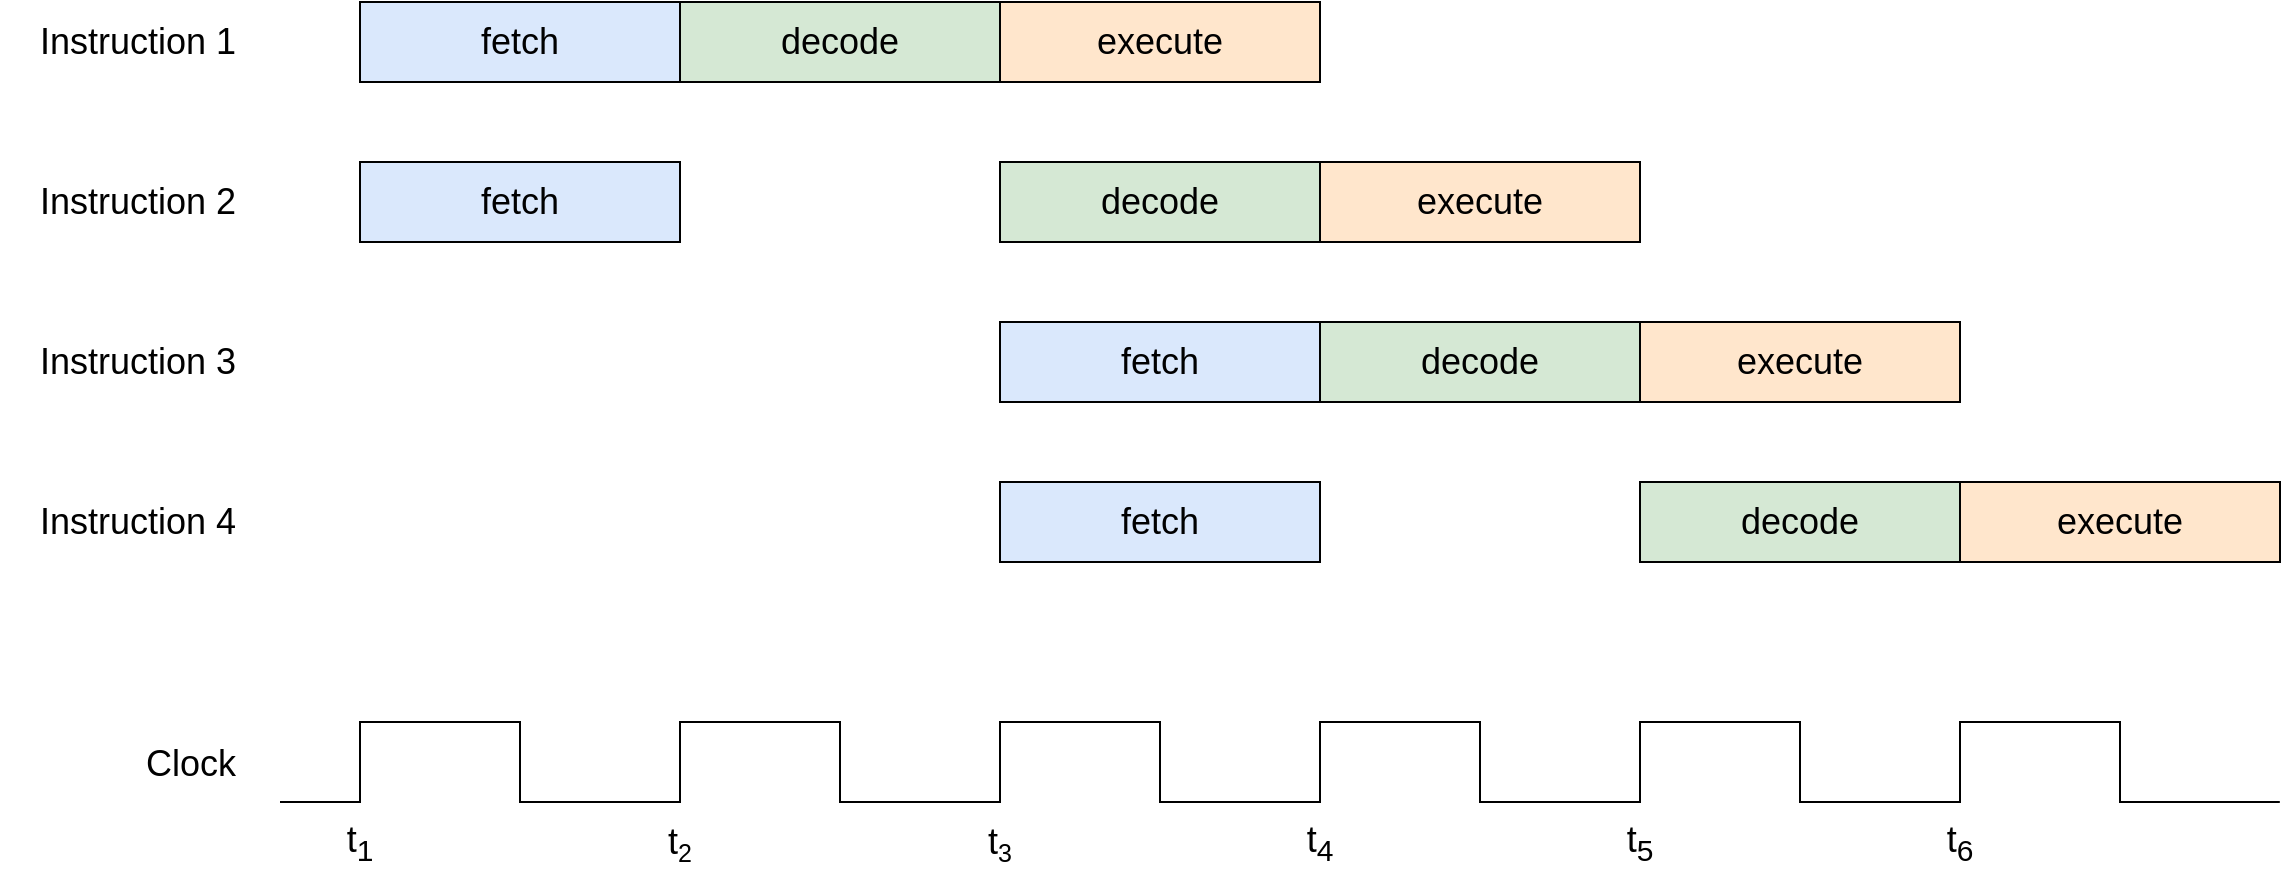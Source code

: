<mxfile version="14.1.8" type="device" pages="3"><diagram id="jRZv0N44uza9ZYOQGJxe" name="pipelining"><mxGraphModel dx="1086" dy="926" grid="1" gridSize="10" guides="1" tooltips="1" connect="1" arrows="1" fold="1" page="1" pageScale="1" pageWidth="1169" pageHeight="827" math="0" shadow="0"><root><mxCell id="0"/><mxCell id="1" parent="0"/><mxCell id="Jhz1BI52h-JsnQY0ktua-2" value="" style="endArrow=none;html=1;" parent="1" edge="1"><mxGeometry width="50" height="50" relative="1" as="geometry"><mxPoint x="200" y="520.5" as="sourcePoint"/><mxPoint x="200" y="479.5" as="targetPoint"/></mxGeometry></mxCell><mxCell id="Jhz1BI52h-JsnQY0ktua-38" value="&lt;font style=&quot;font-size: 18px&quot;&gt;Clock&lt;/font&gt;" style="text;html=1;strokeColor=none;fillColor=none;align=right;verticalAlign=middle;whiteSpace=wrap;rounded=0;" parent="1" vertex="1"><mxGeometry x="60" y="480.69" width="80" height="40" as="geometry"/></mxCell><mxCell id="Jhz1BI52h-JsnQY0ktua-39" value="&lt;font style=&quot;font-size: 18px&quot;&gt;Instruction 3&lt;/font&gt;" style="text;html=1;strokeColor=none;fillColor=none;align=right;verticalAlign=middle;whiteSpace=wrap;rounded=0;" parent="1" vertex="1"><mxGeometry x="20" y="280" width="120" height="40" as="geometry"/></mxCell><mxCell id="Jhz1BI52h-JsnQY0ktua-40" value="&lt;font style=&quot;font-size: 18px&quot;&gt;Instruction 2&lt;/font&gt;" style="text;html=1;strokeColor=none;fillColor=none;align=right;verticalAlign=middle;whiteSpace=wrap;rounded=0;" parent="1" vertex="1"><mxGeometry x="20" y="200" width="120" height="40" as="geometry"/></mxCell><mxCell id="Jhz1BI52h-JsnQY0ktua-41" value="&lt;font style=&quot;font-size: 18px&quot;&gt;Instruction 1&lt;/font&gt;" style="text;html=1;strokeColor=none;fillColor=none;align=right;verticalAlign=middle;whiteSpace=wrap;rounded=0;" parent="1" vertex="1"><mxGeometry x="20" y="120" width="120" height="40" as="geometry"/></mxCell><mxCell id="Jhz1BI52h-JsnQY0ktua-42" value="&lt;font style=&quot;font-size: 18px&quot;&gt;fetch&lt;/font&gt;" style="rounded=0;whiteSpace=wrap;html=1;fillColor=#dae8fc;" parent="1" vertex="1"><mxGeometry x="200" y="120" width="160" height="40" as="geometry"/></mxCell><mxCell id="Jhz1BI52h-JsnQY0ktua-45" value="&lt;font style=&quot;font-size: 18px&quot;&gt;decode&lt;/font&gt;" style="rounded=0;whiteSpace=wrap;html=1;fillColor=#d5e8d4;" parent="1" vertex="1"><mxGeometry x="360" y="120" width="160" height="40" as="geometry"/></mxCell><mxCell id="Jhz1BI52h-JsnQY0ktua-68" value="" style="endArrow=none;html=1;" parent="1" edge="1"><mxGeometry width="50" height="50" relative="1" as="geometry"><mxPoint x="160" y="520" as="sourcePoint"/><mxPoint x="200.5" y="520" as="targetPoint"/></mxGeometry></mxCell><mxCell id="Jhz1BI52h-JsnQY0ktua-69" value="&lt;font style=&quot;font-size: 18px&quot;&gt;execute&lt;/font&gt;" style="rounded=0;whiteSpace=wrap;html=1;fillColor=#ffe6cc;" parent="1" vertex="1"><mxGeometry x="520" y="120" width="160" height="40" as="geometry"/></mxCell><mxCell id="Jhz1BI52h-JsnQY0ktua-70" value="&lt;font style=&quot;font-size: 18px&quot;&gt;fetch&lt;/font&gt;" style="rounded=0;whiteSpace=wrap;html=1;fillColor=#dae8fc;" parent="1" vertex="1"><mxGeometry x="200" y="200" width="160" height="40" as="geometry"/></mxCell><mxCell id="Jhz1BI52h-JsnQY0ktua-71" value="&lt;font style=&quot;font-size: 18px&quot;&gt;decode&lt;/font&gt;" style="rounded=0;whiteSpace=wrap;html=1;fillColor=#d5e8d4;" parent="1" vertex="1"><mxGeometry x="520" y="200" width="160" height="40" as="geometry"/></mxCell><mxCell id="Jhz1BI52h-JsnQY0ktua-72" value="&lt;span style=&quot;font-size: 18px&quot;&gt;execute&lt;/span&gt;" style="rounded=0;whiteSpace=wrap;html=1;fillColor=#ffe6cc;" parent="1" vertex="1"><mxGeometry x="680" y="200" width="160" height="40" as="geometry"/></mxCell><mxCell id="Jhz1BI52h-JsnQY0ktua-73" value="&lt;span style=&quot;font-size: 18px&quot;&gt;fetch&lt;/span&gt;" style="rounded=0;whiteSpace=wrap;html=1;fillColor=#dae8fc;" parent="1" vertex="1"><mxGeometry x="520" y="280" width="160" height="40" as="geometry"/></mxCell><mxCell id="Jhz1BI52h-JsnQY0ktua-74" value="&lt;span style=&quot;font-size: 18px&quot;&gt;decode&lt;/span&gt;" style="rounded=0;whiteSpace=wrap;html=1;fillColor=#d5e8d4;" parent="1" vertex="1"><mxGeometry x="680" y="280" width="160" height="40" as="geometry"/></mxCell><mxCell id="Jhz1BI52h-JsnQY0ktua-75" value="&lt;span style=&quot;font-size: 18px&quot;&gt;execute&lt;/span&gt;" style="rounded=0;whiteSpace=wrap;html=1;fillColor=#ffe6cc;" parent="1" vertex="1"><mxGeometry x="840" y="280" width="160" height="40" as="geometry"/></mxCell><mxCell id="Jhz1BI52h-JsnQY0ktua-86" value="" style="endArrow=none;html=1;" parent="1" edge="1"><mxGeometry width="50" height="50" relative="1" as="geometry"><mxPoint x="199.5" y="480" as="sourcePoint"/><mxPoint x="280.5" y="480" as="targetPoint"/></mxGeometry></mxCell><mxCell id="Jhz1BI52h-JsnQY0ktua-87" value="" style="endArrow=none;html=1;" parent="1" edge="1"><mxGeometry width="50" height="50" relative="1" as="geometry"><mxPoint x="280" y="520.5" as="sourcePoint"/><mxPoint x="280" y="479.5" as="targetPoint"/></mxGeometry></mxCell><mxCell id="Jhz1BI52h-JsnQY0ktua-93" value="" style="endArrow=none;html=1;" parent="1" edge="1"><mxGeometry width="50" height="50" relative="1" as="geometry"><mxPoint x="279.5" y="520" as="sourcePoint"/><mxPoint x="360.5" y="520" as="targetPoint"/></mxGeometry></mxCell><mxCell id="Jhz1BI52h-JsnQY0ktua-115" value="&lt;font style=&quot;font-size: 18px&quot;&gt;t&lt;sub&gt;1&lt;/sub&gt;&lt;/font&gt;" style="text;html=1;strokeColor=none;fillColor=none;align=center;verticalAlign=middle;whiteSpace=wrap;rounded=0;" parent="1" vertex="1"><mxGeometry x="180" y="530.69" width="40" height="20" as="geometry"/></mxCell><mxCell id="Jhz1BI52h-JsnQY0ktua-116" value="&lt;font style=&quot;font-size: 18px&quot;&gt;t&lt;/font&gt;&lt;font style=&quot;font-size: 15px&quot;&gt;&lt;sub&gt;2&lt;/sub&gt;&lt;/font&gt;" style="text;html=1;strokeColor=none;fillColor=none;align=center;verticalAlign=middle;whiteSpace=wrap;rounded=0;" parent="1" vertex="1"><mxGeometry x="340" y="530.69" width="40" height="20" as="geometry"/></mxCell><mxCell id="Jhz1BI52h-JsnQY0ktua-117" value="&lt;font style=&quot;font-size: 18px&quot;&gt;t&lt;/font&gt;&lt;font style=&quot;font-size: 15px&quot;&gt;&lt;sub&gt;3&lt;/sub&gt;&lt;/font&gt;" style="text;html=1;strokeColor=none;fillColor=none;align=center;verticalAlign=middle;whiteSpace=wrap;rounded=0;" parent="1" vertex="1"><mxGeometry x="500" y="530.69" width="40" height="20" as="geometry"/></mxCell><mxCell id="Jhz1BI52h-JsnQY0ktua-118" value="&lt;span style=&quot;font-size: 18px&quot;&gt;t&lt;sub&gt;4&lt;/sub&gt;&lt;/span&gt;" style="text;html=1;strokeColor=none;fillColor=none;align=center;verticalAlign=middle;whiteSpace=wrap;rounded=0;" parent="1" vertex="1"><mxGeometry x="660" y="530.69" width="40" height="20" as="geometry"/></mxCell><mxCell id="Jhz1BI52h-JsnQY0ktua-119" value="&lt;span style=&quot;font-size: 18px&quot;&gt;t&lt;sub&gt;5&lt;/sub&gt;&lt;/span&gt;" style="text;html=1;strokeColor=none;fillColor=none;align=center;verticalAlign=middle;whiteSpace=wrap;rounded=0;" parent="1" vertex="1"><mxGeometry x="820" y="530.69" width="40" height="20" as="geometry"/></mxCell><mxCell id="Jhz1BI52h-JsnQY0ktua-120" value="&lt;span style=&quot;font-size: 18px&quot;&gt;t&lt;sub&gt;6&lt;/sub&gt;&lt;/span&gt;" style="text;html=1;strokeColor=none;fillColor=none;align=center;verticalAlign=middle;whiteSpace=wrap;rounded=0;" parent="1" vertex="1"><mxGeometry x="980" y="530.69" width="40" height="20" as="geometry"/></mxCell><mxCell id="6gnrNyBsaYcnsbu04AkE-1" value="" style="endArrow=none;html=1;" parent="1" edge="1"><mxGeometry width="50" height="50" relative="1" as="geometry"><mxPoint x="360" y="520.5" as="sourcePoint"/><mxPoint x="360" y="479.5" as="targetPoint"/></mxGeometry></mxCell><mxCell id="6gnrNyBsaYcnsbu04AkE-2" value="" style="endArrow=none;html=1;" parent="1" edge="1"><mxGeometry width="50" height="50" relative="1" as="geometry"><mxPoint x="359.5" y="480" as="sourcePoint"/><mxPoint x="440.5" y="480" as="targetPoint"/></mxGeometry></mxCell><mxCell id="6gnrNyBsaYcnsbu04AkE-3" value="" style="endArrow=none;html=1;" parent="1" edge="1"><mxGeometry width="50" height="50" relative="1" as="geometry"><mxPoint x="440" y="520.5" as="sourcePoint"/><mxPoint x="440" y="479.5" as="targetPoint"/></mxGeometry></mxCell><mxCell id="6gnrNyBsaYcnsbu04AkE-4" value="" style="endArrow=none;html=1;" parent="1" edge="1"><mxGeometry width="50" height="50" relative="1" as="geometry"><mxPoint x="440" y="520" as="sourcePoint"/><mxPoint x="520.5" y="520" as="targetPoint"/></mxGeometry></mxCell><mxCell id="6gnrNyBsaYcnsbu04AkE-5" value="" style="endArrow=none;html=1;" parent="1" edge="1"><mxGeometry width="50" height="50" relative="1" as="geometry"><mxPoint x="520" y="520.5" as="sourcePoint"/><mxPoint x="520" y="479.5" as="targetPoint"/></mxGeometry></mxCell><mxCell id="6gnrNyBsaYcnsbu04AkE-6" value="" style="endArrow=none;html=1;" parent="1" edge="1"><mxGeometry width="50" height="50" relative="1" as="geometry"><mxPoint x="519.5" y="480" as="sourcePoint"/><mxPoint x="600.5" y="480" as="targetPoint"/></mxGeometry></mxCell><mxCell id="6gnrNyBsaYcnsbu04AkE-7" value="" style="endArrow=none;html=1;" parent="1" edge="1"><mxGeometry width="50" height="50" relative="1" as="geometry"><mxPoint x="600" y="520.5" as="sourcePoint"/><mxPoint x="600" y="479.5" as="targetPoint"/></mxGeometry></mxCell><mxCell id="6gnrNyBsaYcnsbu04AkE-8" value="" style="endArrow=none;html=1;" parent="1" edge="1"><mxGeometry width="50" height="50" relative="1" as="geometry"><mxPoint x="599.5" y="520" as="sourcePoint"/><mxPoint x="680.5" y="520" as="targetPoint"/></mxGeometry></mxCell><mxCell id="6gnrNyBsaYcnsbu04AkE-9" value="" style="endArrow=none;html=1;" parent="1" edge="1"><mxGeometry width="50" height="50" relative="1" as="geometry"><mxPoint x="680" y="520.5" as="sourcePoint"/><mxPoint x="680" y="479.5" as="targetPoint"/></mxGeometry></mxCell><mxCell id="6gnrNyBsaYcnsbu04AkE-10" value="" style="endArrow=none;html=1;" parent="1" edge="1"><mxGeometry width="50" height="50" relative="1" as="geometry"><mxPoint x="679.5" y="480" as="sourcePoint"/><mxPoint x="760.5" y="480" as="targetPoint"/></mxGeometry></mxCell><mxCell id="6gnrNyBsaYcnsbu04AkE-11" value="" style="endArrow=none;html=1;" parent="1" edge="1"><mxGeometry width="50" height="50" relative="1" as="geometry"><mxPoint x="760" y="520.5" as="sourcePoint"/><mxPoint x="760" y="479.5" as="targetPoint"/></mxGeometry></mxCell><mxCell id="6gnrNyBsaYcnsbu04AkE-12" value="" style="endArrow=none;html=1;" parent="1" edge="1"><mxGeometry width="50" height="50" relative="1" as="geometry"><mxPoint x="759.5" y="520" as="sourcePoint"/><mxPoint x="840.5" y="520" as="targetPoint"/></mxGeometry></mxCell><mxCell id="6gnrNyBsaYcnsbu04AkE-13" value="" style="endArrow=none;html=1;" parent="1" edge="1"><mxGeometry width="50" height="50" relative="1" as="geometry"><mxPoint x="840" y="520.5" as="sourcePoint"/><mxPoint x="840" y="479.5" as="targetPoint"/></mxGeometry></mxCell><mxCell id="6gnrNyBsaYcnsbu04AkE-14" value="" style="endArrow=none;html=1;" parent="1" edge="1"><mxGeometry width="50" height="50" relative="1" as="geometry"><mxPoint x="839.5" y="480" as="sourcePoint"/><mxPoint x="920.5" y="480" as="targetPoint"/></mxGeometry></mxCell><mxCell id="6gnrNyBsaYcnsbu04AkE-15" value="" style="endArrow=none;html=1;" parent="1" edge="1"><mxGeometry width="50" height="50" relative="1" as="geometry"><mxPoint x="920" y="520.5" as="sourcePoint"/><mxPoint x="920" y="479.5" as="targetPoint"/></mxGeometry></mxCell><mxCell id="6gnrNyBsaYcnsbu04AkE-16" value="" style="endArrow=none;html=1;" parent="1" edge="1"><mxGeometry width="50" height="50" relative="1" as="geometry"><mxPoint x="919.5" y="520" as="sourcePoint"/><mxPoint x="1000.5" y="520" as="targetPoint"/></mxGeometry></mxCell><mxCell id="6gnrNyBsaYcnsbu04AkE-17" value="" style="endArrow=none;html=1;" parent="1" edge="1"><mxGeometry width="50" height="50" relative="1" as="geometry"><mxPoint x="1000" y="520.5" as="sourcePoint"/><mxPoint x="1000" y="479.5" as="targetPoint"/></mxGeometry></mxCell><mxCell id="6gnrNyBsaYcnsbu04AkE-18" value="" style="endArrow=none;html=1;" parent="1" edge="1"><mxGeometry width="50" height="50" relative="1" as="geometry"><mxPoint x="999.5" y="480" as="sourcePoint"/><mxPoint x="1080.5" y="480" as="targetPoint"/></mxGeometry></mxCell><mxCell id="6gnrNyBsaYcnsbu04AkE-19" value="" style="endArrow=none;html=1;" parent="1" edge="1"><mxGeometry width="50" height="50" relative="1" as="geometry"><mxPoint x="1080" y="520.5" as="sourcePoint"/><mxPoint x="1080" y="479.5" as="targetPoint"/></mxGeometry></mxCell><mxCell id="6gnrNyBsaYcnsbu04AkE-20" value="" style="endArrow=none;html=1;" parent="1" edge="1"><mxGeometry width="50" height="50" relative="1" as="geometry"><mxPoint x="1079.5" y="520" as="sourcePoint"/><mxPoint x="1159.91" y="520" as="targetPoint"/></mxGeometry></mxCell><mxCell id="GJRH5kgzc7iCpXigVR32-1" value="&lt;font style=&quot;font-size: 18px&quot;&gt;Instruction 4&lt;br&gt;&lt;/font&gt;" style="text;html=1;strokeColor=none;fillColor=none;align=right;verticalAlign=middle;whiteSpace=wrap;rounded=0;" parent="1" vertex="1"><mxGeometry x="20" y="360" width="120" height="40" as="geometry"/></mxCell><mxCell id="GJRH5kgzc7iCpXigVR32-2" value="&lt;span style=&quot;font-size: 18px&quot;&gt;fetch&lt;/span&gt;" style="rounded=0;whiteSpace=wrap;html=1;fillColor=#dae8fc;" parent="1" vertex="1"><mxGeometry x="520" y="360" width="160" height="40" as="geometry"/></mxCell><mxCell id="GJRH5kgzc7iCpXigVR32-3" value="&lt;span style=&quot;font-size: 18px&quot;&gt;decode&lt;/span&gt;" style="rounded=0;whiteSpace=wrap;html=1;fillColor=#d5e8d4;" parent="1" vertex="1"><mxGeometry x="840" y="360" width="160" height="40" as="geometry"/></mxCell><mxCell id="GJRH5kgzc7iCpXigVR32-4" value="&lt;span style=&quot;font-size: 18px&quot;&gt;execute&lt;/span&gt;" style="rounded=0;whiteSpace=wrap;html=1;fillColor=#ffe6cc;" parent="1" vertex="1"><mxGeometry x="1000" y="360" width="160" height="40" as="geometry"/></mxCell></root></mxGraphModel></diagram><diagram name="glitched pipelining" id="-ha70mvcgsklClSlzF-f"><mxGraphModel dx="1086" dy="926" grid="1" gridSize="10" guides="1" tooltips="1" connect="1" arrows="1" fold="1" page="1" pageScale="1" pageWidth="1169" pageHeight="827" math="0" shadow="0"><root><mxCell id="hAEapTwz0zlxtRD4VvjJ-0"/><mxCell id="hAEapTwz0zlxtRD4VvjJ-1" parent="hAEapTwz0zlxtRD4VvjJ-0"/><mxCell id="hAEapTwz0zlxtRD4VvjJ-3" value="&lt;font style=&quot;font-size: 18px&quot;&gt;Clock&lt;/font&gt;" style="text;html=1;strokeColor=none;fillColor=none;align=right;verticalAlign=middle;whiteSpace=wrap;rounded=0;" parent="hAEapTwz0zlxtRD4VvjJ-1" vertex="1"><mxGeometry x="60" y="480.69" width="80" height="40" as="geometry"/></mxCell><mxCell id="hAEapTwz0zlxtRD4VvjJ-4" value="&lt;font style=&quot;font-size: 18px&quot;&gt;Instruction 3&lt;/font&gt;" style="text;html=1;strokeColor=none;fillColor=none;align=right;verticalAlign=middle;whiteSpace=wrap;rounded=0;" parent="hAEapTwz0zlxtRD4VvjJ-1" vertex="1"><mxGeometry x="20" y="280" width="120" height="40" as="geometry"/></mxCell><mxCell id="hAEapTwz0zlxtRD4VvjJ-5" value="&lt;font style=&quot;font-size: 18px&quot;&gt;Instruction 2&lt;/font&gt;" style="text;html=1;strokeColor=none;fillColor=none;align=right;verticalAlign=middle;whiteSpace=wrap;rounded=0;" parent="hAEapTwz0zlxtRD4VvjJ-1" vertex="1"><mxGeometry x="20" y="200" width="120" height="40" as="geometry"/></mxCell><mxCell id="hAEapTwz0zlxtRD4VvjJ-6" value="&lt;font style=&quot;font-size: 18px&quot;&gt;Instruction 1&lt;/font&gt;" style="text;html=1;strokeColor=none;fillColor=none;align=right;verticalAlign=middle;whiteSpace=wrap;rounded=0;" parent="hAEapTwz0zlxtRD4VvjJ-1" vertex="1"><mxGeometry x="20" y="120" width="120" height="40" as="geometry"/></mxCell><mxCell id="hAEapTwz0zlxtRD4VvjJ-7" value="&lt;font style=&quot;font-size: 18px&quot;&gt;fetch&lt;/font&gt;" style="rounded=0;whiteSpace=wrap;html=1;fillColor=#dae8fc;" parent="hAEapTwz0zlxtRD4VvjJ-1" vertex="1"><mxGeometry x="200" y="120" width="160" height="40" as="geometry"/></mxCell><mxCell id="hAEapTwz0zlxtRD4VvjJ-10" value="&lt;font style=&quot;font-size: 18px&quot;&gt;exe&lt;/font&gt;" style="rounded=0;whiteSpace=wrap;html=1;fillColor=#f8cecc;" parent="hAEapTwz0zlxtRD4VvjJ-1" vertex="1"><mxGeometry x="520" y="120" width="60" height="40" as="geometry"/></mxCell><mxCell id="hAEapTwz0zlxtRD4VvjJ-12" value="&lt;font style=&quot;font-size: 18px&quot;&gt;decode&lt;/font&gt;" style="rounded=0;whiteSpace=wrap;html=1;fillColor=#d5e8d4;" parent="hAEapTwz0zlxtRD4VvjJ-1" vertex="1"><mxGeometry x="520" y="200" width="60" height="40" as="geometry"/></mxCell><mxCell id="hAEapTwz0zlxtRD4VvjJ-13" value="&lt;span style=&quot;font-size: 18px&quot;&gt;execute&lt;/span&gt;" style="rounded=0;whiteSpace=wrap;html=1;fillColor=#ffe6cc;" parent="hAEapTwz0zlxtRD4VvjJ-1" vertex="1"><mxGeometry x="580" y="200" width="100" height="40" as="geometry"/></mxCell><mxCell id="hAEapTwz0zlxtRD4VvjJ-14" value="&lt;font style=&quot;font-size: 18px&quot;&gt;fetch&lt;/font&gt;" style="rounded=0;whiteSpace=wrap;html=1;fillColor=#f8cecc;" parent="hAEapTwz0zlxtRD4VvjJ-1" vertex="1"><mxGeometry x="520" y="280" width="60" height="40" as="geometry"/></mxCell><mxCell id="hAEapTwz0zlxtRD4VvjJ-15" value="&lt;font style=&quot;font-size: 18px&quot;&gt;decode&lt;/font&gt;" style="rounded=0;whiteSpace=wrap;html=1;fillColor=#d5e8d4;" parent="hAEapTwz0zlxtRD4VvjJ-1" vertex="1"><mxGeometry x="580" y="280" width="100" height="40" as="geometry"/></mxCell><mxCell id="hAEapTwz0zlxtRD4VvjJ-16" value="&lt;span style=&quot;font-size: 18px&quot;&gt;execute&lt;/span&gt;" style="rounded=0;whiteSpace=wrap;html=1;fillColor=#ffe6cc;" parent="hAEapTwz0zlxtRD4VvjJ-1" vertex="1"><mxGeometry x="680" y="280" width="160" height="40" as="geometry"/></mxCell><mxCell id="hAEapTwz0zlxtRD4VvjJ-20" value="&lt;font style=&quot;font-size: 18px&quot;&gt;t&lt;sub&gt;1&lt;/sub&gt;&lt;/font&gt;" style="text;html=1;strokeColor=none;fillColor=none;align=center;verticalAlign=middle;whiteSpace=wrap;rounded=0;" parent="hAEapTwz0zlxtRD4VvjJ-1" vertex="1"><mxGeometry x="180" y="530.69" width="40" height="20" as="geometry"/></mxCell><mxCell id="hAEapTwz0zlxtRD4VvjJ-21" value="&lt;font style=&quot;font-size: 18px&quot;&gt;t&lt;/font&gt;&lt;font style=&quot;font-size: 15px&quot;&gt;&lt;sub&gt;2&lt;/sub&gt;&lt;/font&gt;" style="text;html=1;strokeColor=none;fillColor=none;align=center;verticalAlign=middle;whiteSpace=wrap;rounded=0;" parent="hAEapTwz0zlxtRD4VvjJ-1" vertex="1"><mxGeometry x="340" y="530.69" width="40" height="20" as="geometry"/></mxCell><mxCell id="hAEapTwz0zlxtRD4VvjJ-22" value="&lt;font style=&quot;font-size: 18px&quot;&gt;t&lt;/font&gt;&lt;font style=&quot;font-size: 15px&quot;&gt;&lt;sub&gt;3&lt;/sub&gt;&lt;/font&gt;" style="text;html=1;strokeColor=none;fillColor=none;align=center;verticalAlign=middle;whiteSpace=wrap;rounded=0;" parent="hAEapTwz0zlxtRD4VvjJ-1" vertex="1"><mxGeometry x="500" y="530.69" width="40" height="20" as="geometry"/></mxCell><mxCell id="hAEapTwz0zlxtRD4VvjJ-23" value="&lt;span style=&quot;font-size: 18px&quot;&gt;t&lt;sub&gt;4&lt;/sub&gt;&lt;/span&gt;" style="text;html=1;strokeColor=none;fillColor=none;align=center;verticalAlign=middle;whiteSpace=wrap;rounded=0;" parent="hAEapTwz0zlxtRD4VvjJ-1" vertex="1"><mxGeometry x="660" y="530.69" width="40" height="20" as="geometry"/></mxCell><mxCell id="hAEapTwz0zlxtRD4VvjJ-24" value="&lt;span style=&quot;font-size: 18px&quot;&gt;t&lt;sub&gt;5&lt;/sub&gt;&lt;/span&gt;" style="text;html=1;strokeColor=none;fillColor=none;align=center;verticalAlign=middle;whiteSpace=wrap;rounded=0;" parent="hAEapTwz0zlxtRD4VvjJ-1" vertex="1"><mxGeometry x="820" y="530.69" width="40" height="20" as="geometry"/></mxCell><mxCell id="hAEapTwz0zlxtRD4VvjJ-25" value="&lt;span style=&quot;font-size: 18px&quot;&gt;t&lt;sub&gt;6&lt;/sub&gt;&lt;/span&gt;" style="text;html=1;strokeColor=none;fillColor=none;align=center;verticalAlign=middle;whiteSpace=wrap;rounded=0;" parent="hAEapTwz0zlxtRD4VvjJ-1" vertex="1"><mxGeometry x="980" y="530.69" width="40" height="20" as="geometry"/></mxCell><mxCell id="a9xM7AlZGKSXtT93JWG8-0" value="&lt;font style=&quot;font-size: 18px&quot;&gt;t&lt;/font&gt;&lt;font style=&quot;font-size: 15px&quot;&gt;&lt;sub&gt;3*&lt;/sub&gt;&lt;/font&gt;" style="text;html=1;strokeColor=none;fillColor=none;align=center;verticalAlign=middle;whiteSpace=wrap;rounded=0;" parent="hAEapTwz0zlxtRD4VvjJ-1" vertex="1"><mxGeometry x="570" y="530.69" width="30" height="20" as="geometry"/></mxCell><mxCell id="DnH3dQtCJJDSoVJ9i4B6-1" value="&lt;font style=&quot;font-size: 18px&quot;&gt;decode&lt;/font&gt;" style="rounded=0;whiteSpace=wrap;html=1;fillColor=#d5e8d4;" parent="hAEapTwz0zlxtRD4VvjJ-1" vertex="1"><mxGeometry x="360" y="120" width="160" height="40" as="geometry"/></mxCell><mxCell id="g_c6DIsxG_ePSDdznQZc-0" value="&lt;font style=&quot;font-size: 18px&quot;&gt;fetch&lt;/font&gt;" style="rounded=0;whiteSpace=wrap;html=1;fillColor=#dae8fc;" parent="hAEapTwz0zlxtRD4VvjJ-1" vertex="1"><mxGeometry x="200" y="200" width="160" height="40" as="geometry"/></mxCell><mxCell id="g_c6DIsxG_ePSDdznQZc-1" value="&lt;font style=&quot;font-size: 18px&quot;&gt;Instruction 4&lt;br&gt;&lt;/font&gt;" style="text;html=1;strokeColor=none;fillColor=none;align=right;verticalAlign=middle;whiteSpace=wrap;rounded=0;" parent="hAEapTwz0zlxtRD4VvjJ-1" vertex="1"><mxGeometry x="20" y="360" width="120" height="40" as="geometry"/></mxCell><mxCell id="g_c6DIsxG_ePSDdznQZc-2" value="&lt;font style=&quot;font-size: 18px&quot;&gt;fetch&lt;/font&gt;" style="rounded=0;whiteSpace=wrap;html=1;fillColor=#f8cecc;" parent="hAEapTwz0zlxtRD4VvjJ-1" vertex="1"><mxGeometry x="520" y="360" width="60" height="40" as="geometry"/></mxCell><mxCell id="g_c6DIsxG_ePSDdznQZc-3" value="&lt;font style=&quot;font-size: 18px&quot;&gt;decode&lt;/font&gt;" style="rounded=0;whiteSpace=wrap;html=1;fillColor=#d5e8d4;" parent="hAEapTwz0zlxtRD4VvjJ-1" vertex="1"><mxGeometry x="680" y="360" width="160" height="40" as="geometry"/></mxCell><mxCell id="g_c6DIsxG_ePSDdznQZc-4" value="&lt;span style=&quot;font-size: 18px&quot;&gt;execute&lt;/span&gt;" style="rounded=0;whiteSpace=wrap;html=1;fillColor=#ffe6cc;" parent="hAEapTwz0zlxtRD4VvjJ-1" vertex="1"><mxGeometry x="840" y="360" width="160" height="40" as="geometry"/></mxCell><mxCell id="29ABSKJMIxdl87veuOGs-0" value="" style="endArrow=none;html=1;" parent="hAEapTwz0zlxtRD4VvjJ-1" edge="1"><mxGeometry width="50" height="50" relative="1" as="geometry"><mxPoint x="200" y="520.5" as="sourcePoint"/><mxPoint x="200" y="479.5" as="targetPoint"/></mxGeometry></mxCell><mxCell id="29ABSKJMIxdl87veuOGs-1" value="" style="endArrow=none;html=1;" parent="hAEapTwz0zlxtRD4VvjJ-1" edge="1"><mxGeometry width="50" height="50" relative="1" as="geometry"><mxPoint x="160" y="520" as="sourcePoint"/><mxPoint x="200.5" y="520" as="targetPoint"/></mxGeometry></mxCell><mxCell id="29ABSKJMIxdl87veuOGs-2" value="" style="endArrow=none;html=1;" parent="hAEapTwz0zlxtRD4VvjJ-1" edge="1"><mxGeometry width="50" height="50" relative="1" as="geometry"><mxPoint x="199.5" y="480" as="sourcePoint"/><mxPoint x="280.5" y="480" as="targetPoint"/></mxGeometry></mxCell><mxCell id="29ABSKJMIxdl87veuOGs-3" value="" style="endArrow=none;html=1;" parent="hAEapTwz0zlxtRD4VvjJ-1" edge="1"><mxGeometry width="50" height="50" relative="1" as="geometry"><mxPoint x="280" y="520.5" as="sourcePoint"/><mxPoint x="280" y="479.5" as="targetPoint"/></mxGeometry></mxCell><mxCell id="29ABSKJMIxdl87veuOGs-4" value="" style="endArrow=none;html=1;" parent="hAEapTwz0zlxtRD4VvjJ-1" edge="1"><mxGeometry width="50" height="50" relative="1" as="geometry"><mxPoint x="280" y="520" as="sourcePoint"/><mxPoint x="360.5" y="520" as="targetPoint"/></mxGeometry></mxCell><mxCell id="29ABSKJMIxdl87veuOGs-5" value="" style="endArrow=none;html=1;" parent="hAEapTwz0zlxtRD4VvjJ-1" edge="1"><mxGeometry width="50" height="50" relative="1" as="geometry"><mxPoint x="360" y="520.5" as="sourcePoint"/><mxPoint x="360" y="479.5" as="targetPoint"/></mxGeometry></mxCell><mxCell id="29ABSKJMIxdl87veuOGs-6" value="" style="endArrow=none;html=1;" parent="hAEapTwz0zlxtRD4VvjJ-1" edge="1"><mxGeometry width="50" height="50" relative="1" as="geometry"><mxPoint x="359.5" y="480" as="sourcePoint"/><mxPoint x="440.5" y="480" as="targetPoint"/></mxGeometry></mxCell><mxCell id="29ABSKJMIxdl87veuOGs-7" value="" style="endArrow=none;html=1;" parent="hAEapTwz0zlxtRD4VvjJ-1" edge="1"><mxGeometry width="50" height="50" relative="1" as="geometry"><mxPoint x="440.0" y="520.5" as="sourcePoint"/><mxPoint x="440.0" y="479.5" as="targetPoint"/></mxGeometry></mxCell><mxCell id="29ABSKJMIxdl87veuOGs-8" value="" style="endArrow=none;html=1;" parent="hAEapTwz0zlxtRD4VvjJ-1" edge="1"><mxGeometry width="50" height="50" relative="1" as="geometry"><mxPoint x="440.0" y="520" as="sourcePoint"/><mxPoint x="520.5" y="520" as="targetPoint"/></mxGeometry></mxCell><mxCell id="29ABSKJMIxdl87veuOGs-9" value="" style="endArrow=none;html=1;" parent="hAEapTwz0zlxtRD4VvjJ-1" edge="1"><mxGeometry width="50" height="50" relative="1" as="geometry"><mxPoint x="520.0" y="520.5" as="sourcePoint"/><mxPoint x="520.0" y="479.5" as="targetPoint"/></mxGeometry></mxCell><mxCell id="29ABSKJMIxdl87veuOGs-10" value="" style="endArrow=none;html=1;" parent="hAEapTwz0zlxtRD4VvjJ-1" edge="1"><mxGeometry width="50" height="50" relative="1" as="geometry"><mxPoint x="579.5" y="480" as="sourcePoint"/><mxPoint x="600.5" y="480" as="targetPoint"/></mxGeometry></mxCell><mxCell id="29ABSKJMIxdl87veuOGs-11" value="" style="endArrow=none;html=1;" parent="hAEapTwz0zlxtRD4VvjJ-1" edge="1"><mxGeometry width="50" height="50" relative="1" as="geometry"><mxPoint x="600.0" y="520.5" as="sourcePoint"/><mxPoint x="600.0" y="479.5" as="targetPoint"/></mxGeometry></mxCell><mxCell id="29ABSKJMIxdl87veuOGs-12" value="" style="endArrow=none;html=1;" parent="hAEapTwz0zlxtRD4VvjJ-1" edge="1"><mxGeometry width="50" height="50" relative="1" as="geometry"><mxPoint x="599.5" y="520" as="sourcePoint"/><mxPoint x="680.5" y="520" as="targetPoint"/></mxGeometry></mxCell><mxCell id="29ABSKJMIxdl87veuOGs-13" value="" style="endArrow=none;html=1;" parent="hAEapTwz0zlxtRD4VvjJ-1" edge="1"><mxGeometry width="50" height="50" relative="1" as="geometry"><mxPoint x="680.0" y="520.5" as="sourcePoint"/><mxPoint x="680.0" y="479.5" as="targetPoint"/></mxGeometry></mxCell><mxCell id="29ABSKJMIxdl87veuOGs-14" value="" style="endArrow=none;html=1;" parent="hAEapTwz0zlxtRD4VvjJ-1" edge="1"><mxGeometry width="50" height="50" relative="1" as="geometry"><mxPoint x="679.5" y="480" as="sourcePoint"/><mxPoint x="760.5" y="480" as="targetPoint"/></mxGeometry></mxCell><mxCell id="29ABSKJMIxdl87veuOGs-15" value="" style="endArrow=none;html=1;" parent="hAEapTwz0zlxtRD4VvjJ-1" edge="1"><mxGeometry width="50" height="50" relative="1" as="geometry"><mxPoint x="760" y="520.5" as="sourcePoint"/><mxPoint x="760" y="479.5" as="targetPoint"/></mxGeometry></mxCell><mxCell id="29ABSKJMIxdl87veuOGs-16" value="" style="endArrow=none;html=1;" parent="hAEapTwz0zlxtRD4VvjJ-1" edge="1"><mxGeometry width="50" height="50" relative="1" as="geometry"><mxPoint x="759.5" y="520" as="sourcePoint"/><mxPoint x="840.5" y="520" as="targetPoint"/></mxGeometry></mxCell><mxCell id="29ABSKJMIxdl87veuOGs-17" value="" style="endArrow=none;html=1;" parent="hAEapTwz0zlxtRD4VvjJ-1" edge="1"><mxGeometry width="50" height="50" relative="1" as="geometry"><mxPoint x="840" y="520.5" as="sourcePoint"/><mxPoint x="840" y="479.5" as="targetPoint"/></mxGeometry></mxCell><mxCell id="29ABSKJMIxdl87veuOGs-18" value="" style="endArrow=none;html=1;" parent="hAEapTwz0zlxtRD4VvjJ-1" edge="1"><mxGeometry width="50" height="50" relative="1" as="geometry"><mxPoint x="839.5" y="480" as="sourcePoint"/><mxPoint x="920.5" y="480" as="targetPoint"/></mxGeometry></mxCell><mxCell id="29ABSKJMIxdl87veuOGs-19" value="" style="endArrow=none;html=1;" parent="hAEapTwz0zlxtRD4VvjJ-1" edge="1"><mxGeometry width="50" height="50" relative="1" as="geometry"><mxPoint x="920" y="520.5" as="sourcePoint"/><mxPoint x="920" y="479.5" as="targetPoint"/></mxGeometry></mxCell><mxCell id="29ABSKJMIxdl87veuOGs-20" value="" style="endArrow=none;html=1;" parent="hAEapTwz0zlxtRD4VvjJ-1" edge="1"><mxGeometry width="50" height="50" relative="1" as="geometry"><mxPoint x="919.5" y="520" as="sourcePoint"/><mxPoint x="1000.5" y="520" as="targetPoint"/></mxGeometry></mxCell><mxCell id="29ABSKJMIxdl87veuOGs-21" value="" style="endArrow=none;html=1;" parent="hAEapTwz0zlxtRD4VvjJ-1" edge="1"><mxGeometry width="50" height="50" relative="1" as="geometry"><mxPoint x="1000" y="520.5" as="sourcePoint"/><mxPoint x="1000" y="479.5" as="targetPoint"/></mxGeometry></mxCell><mxCell id="29ABSKJMIxdl87veuOGs-22" value="" style="endArrow=none;html=1;" parent="hAEapTwz0zlxtRD4VvjJ-1" edge="1"><mxGeometry width="50" height="50" relative="1" as="geometry"><mxPoint x="999.5" y="480" as="sourcePoint"/><mxPoint x="1080.5" y="480" as="targetPoint"/></mxGeometry></mxCell><mxCell id="29ABSKJMIxdl87veuOGs-23" value="" style="endArrow=none;html=1;" parent="hAEapTwz0zlxtRD4VvjJ-1" edge="1"><mxGeometry width="50" height="50" relative="1" as="geometry"><mxPoint x="1080" y="520.5" as="sourcePoint"/><mxPoint x="1080" y="479.5" as="targetPoint"/></mxGeometry></mxCell><mxCell id="29ABSKJMIxdl87veuOGs-24" value="" style="endArrow=none;html=1;" parent="hAEapTwz0zlxtRD4VvjJ-1" edge="1"><mxGeometry width="50" height="50" relative="1" as="geometry"><mxPoint x="1079.5" y="520" as="sourcePoint"/><mxPoint x="1159.91" y="520" as="targetPoint"/></mxGeometry></mxCell><mxCell id="i9_RIxIAUzjuFRZQ-HLt-0" value="" style="endArrow=none;html=1;" parent="hAEapTwz0zlxtRD4VvjJ-1" edge="1"><mxGeometry width="50" height="50" relative="1" as="geometry"><mxPoint x="519.5" y="480" as="sourcePoint"/><mxPoint x="550.5" y="480" as="targetPoint"/></mxGeometry></mxCell><mxCell id="seHbwea_wMxZWokDqLv--0" value="" style="endArrow=none;html=1;" parent="hAEapTwz0zlxtRD4VvjJ-1" edge="1"><mxGeometry width="50" height="50" relative="1" as="geometry"><mxPoint x="580.5" y="520" as="sourcePoint"/><mxPoint x="549.5" y="520" as="targetPoint"/></mxGeometry></mxCell><mxCell id="seHbwea_wMxZWokDqLv--1" value="" style="endArrow=none;html=1;" parent="hAEapTwz0zlxtRD4VvjJ-1" edge="1"><mxGeometry width="50" height="50" relative="1" as="geometry"><mxPoint x="550" y="520.5" as="sourcePoint"/><mxPoint x="550" y="479.69" as="targetPoint"/></mxGeometry></mxCell><mxCell id="seHbwea_wMxZWokDqLv--2" value="" style="endArrow=none;html=1;" parent="hAEapTwz0zlxtRD4VvjJ-1" edge="1"><mxGeometry width="50" height="50" relative="1" as="geometry"><mxPoint x="580" y="520.5" as="sourcePoint"/><mxPoint x="580" y="479.5" as="targetPoint"/></mxGeometry></mxCell></root></mxGraphModel></diagram><diagram name="Glitch parameters" id="5NJxYxWWLMy46ZP2Mneq"><mxGraphModel dx="1550" dy="934" grid="1" gridSize="10" guides="1" tooltips="1" connect="1" arrows="1" fold="1" page="1" pageScale="1" pageWidth="1169" pageHeight="827" math="0" shadow="0"><root><mxCell id="il7-Tb7gjjkVgnucc8zL-0"/><mxCell id="il7-Tb7gjjkVgnucc8zL-1" parent="il7-Tb7gjjkVgnucc8zL-0"/><mxCell id="il7-Tb7gjjkVgnucc8zL-2" value="" style="endArrow=none;html=1;" parent="il7-Tb7gjjkVgnucc8zL-1" edge="1"><mxGeometry width="50" height="50" relative="1" as="geometry"><mxPoint x="440" y="120.59" as="sourcePoint"/><mxPoint x="440" y="39.4" as="targetPoint"/></mxGeometry></mxCell><mxCell id="il7-Tb7gjjkVgnucc8zL-3" value="&lt;font style=&quot;font-size: 18px&quot;&gt;Original clock&lt;/font&gt;" style="text;html=1;strokeColor=none;fillColor=none;align=right;verticalAlign=middle;whiteSpace=wrap;rounded=0;" parent="il7-Tb7gjjkVgnucc8zL-1" vertex="1"><mxGeometry y="60" width="140" height="40" as="geometry"/></mxCell><mxCell id="il7-Tb7gjjkVgnucc8zL-9" value="" style="endArrow=none;html=1;" parent="il7-Tb7gjjkVgnucc8zL-1" edge="1"><mxGeometry width="50" height="50" relative="1" as="geometry"><mxPoint x="240" y="120.4" as="sourcePoint"/><mxPoint x="440" y="120" as="targetPoint"/></mxGeometry></mxCell><mxCell id="il7-Tb7gjjkVgnucc8zL-17" value="" style="endArrow=none;html=1;" parent="il7-Tb7gjjkVgnucc8zL-1" edge="1"><mxGeometry width="50" height="50" relative="1" as="geometry"><mxPoint x="440" y="39.41" as="sourcePoint"/><mxPoint x="640" y="39" as="targetPoint"/></mxGeometry></mxCell><mxCell id="il7-Tb7gjjkVgnucc8zL-18" value="" style="endArrow=none;html=1;" parent="il7-Tb7gjjkVgnucc8zL-1" edge="1"><mxGeometry width="50" height="50" relative="1" as="geometry"><mxPoint x="640" y="120.6" as="sourcePoint"/><mxPoint x="640" y="39.41" as="targetPoint"/></mxGeometry></mxCell><mxCell id="il7-Tb7gjjkVgnucc8zL-19" value="" style="endArrow=none;html=1;" parent="il7-Tb7gjjkVgnucc8zL-1" edge="1"><mxGeometry width="50" height="50" relative="1" as="geometry"><mxPoint x="640" y="120" as="sourcePoint"/><mxPoint x="840" y="120" as="targetPoint"/></mxGeometry></mxCell><mxCell id="il7-Tb7gjjkVgnucc8zL-46" value="" style="endArrow=none;html=1;" parent="il7-Tb7gjjkVgnucc8zL-1" edge="1"><mxGeometry width="50" height="50" relative="1" as="geometry"><mxPoint x="840" y="120.59" as="sourcePoint"/><mxPoint x="840" y="39.4" as="targetPoint"/></mxGeometry></mxCell><mxCell id="il7-Tb7gjjkVgnucc8zL-47" value="" style="endArrow=none;html=1;" parent="il7-Tb7gjjkVgnucc8zL-1" edge="1"><mxGeometry width="50" height="50" relative="1" as="geometry"><mxPoint x="840" y="39.41" as="sourcePoint"/><mxPoint x="920" y="39" as="targetPoint"/></mxGeometry></mxCell><mxCell id="il7-Tb7gjjkVgnucc8zL-52" value="" style="endArrow=none;html=1;" parent="il7-Tb7gjjkVgnucc8zL-1" edge="1"><mxGeometry width="50" height="50" relative="1" as="geometry"><mxPoint x="160" y="39" as="sourcePoint"/><mxPoint x="240" y="39.4" as="targetPoint"/></mxGeometry></mxCell><mxCell id="il7-Tb7gjjkVgnucc8zL-53" value="" style="endArrow=none;html=1;" parent="il7-Tb7gjjkVgnucc8zL-1" edge="1"><mxGeometry width="50" height="50" relative="1" as="geometry"><mxPoint x="239.5" y="120.09" as="sourcePoint"/><mxPoint x="239.5" y="38.9" as="targetPoint"/></mxGeometry></mxCell><mxCell id="il7-Tb7gjjkVgnucc8zL-54" value="" style="endArrow=none;html=1;strokeColor=#808080;" parent="il7-Tb7gjjkVgnucc8zL-1" edge="1"><mxGeometry width="50" height="50" relative="1" as="geometry"><mxPoint x="440" y="280" as="sourcePoint"/><mxPoint x="440" y="200" as="targetPoint"/></mxGeometry></mxCell><mxCell id="il7-Tb7gjjkVgnucc8zL-55" value="" style="endArrow=none;html=1;strokeColor=#808080;" parent="il7-Tb7gjjkVgnucc8zL-1" edge="1"><mxGeometry width="50" height="50" relative="1" as="geometry"><mxPoint x="240" y="280" as="sourcePoint"/><mxPoint x="440" y="280" as="targetPoint"/></mxGeometry></mxCell><mxCell id="il7-Tb7gjjkVgnucc8zL-56" value="" style="endArrow=none;html=1;strokeColor=#808080;" parent="il7-Tb7gjjkVgnucc8zL-1" edge="1"><mxGeometry width="50" height="50" relative="1" as="geometry"><mxPoint x="440" y="200" as="sourcePoint"/><mxPoint x="640" y="200" as="targetPoint"/></mxGeometry></mxCell><mxCell id="il7-Tb7gjjkVgnucc8zL-57" value="" style="endArrow=none;html=1;strokeColor=#808080;" parent="il7-Tb7gjjkVgnucc8zL-1" edge="1"><mxGeometry width="50" height="50" relative="1" as="geometry"><mxPoint x="640" y="280" as="sourcePoint"/><mxPoint x="640" y="200" as="targetPoint"/></mxGeometry></mxCell><mxCell id="il7-Tb7gjjkVgnucc8zL-58" value="" style="endArrow=none;html=1;strokeColor=#808080;" parent="il7-Tb7gjjkVgnucc8zL-1" edge="1"><mxGeometry width="50" height="50" relative="1" as="geometry"><mxPoint x="640" y="280" as="sourcePoint"/><mxPoint x="840" y="280" as="targetPoint"/></mxGeometry></mxCell><mxCell id="il7-Tb7gjjkVgnucc8zL-60" value="" style="endArrow=none;html=1;strokeColor=#808080;" parent="il7-Tb7gjjkVgnucc8zL-1" edge="1"><mxGeometry width="50" height="50" relative="1" as="geometry"><mxPoint x="840" y="280" as="sourcePoint"/><mxPoint x="840" y="200" as="targetPoint"/></mxGeometry></mxCell><mxCell id="il7-Tb7gjjkVgnucc8zL-61" value="" style="endArrow=none;html=1;strokeColor=#808080;" parent="il7-Tb7gjjkVgnucc8zL-1" edge="1"><mxGeometry width="50" height="50" relative="1" as="geometry"><mxPoint x="840" y="200" as="sourcePoint"/><mxPoint x="920" y="200" as="targetPoint"/></mxGeometry></mxCell><mxCell id="il7-Tb7gjjkVgnucc8zL-64" value="" style="endArrow=none;html=1;strokeColor=#808080;" parent="il7-Tb7gjjkVgnucc8zL-1" edge="1"><mxGeometry width="50" height="50" relative="1" as="geometry"><mxPoint x="160" y="200.1" as="sourcePoint"/><mxPoint x="240" y="200" as="targetPoint"/></mxGeometry></mxCell><mxCell id="il7-Tb7gjjkVgnucc8zL-65" value="" style="endArrow=none;html=1;strokeColor=#808080;" parent="il7-Tb7gjjkVgnucc8zL-1" edge="1"><mxGeometry width="50" height="50" relative="1" as="geometry"><mxPoint x="240" y="280" as="sourcePoint"/><mxPoint x="240" y="200" as="targetPoint"/></mxGeometry></mxCell><mxCell id="il7-Tb7gjjkVgnucc8zL-66" value="&lt;font style=&quot;font-size: 18px&quot;&gt;Glitch offset&lt;/font&gt;" style="text;html=1;strokeColor=none;fillColor=none;align=right;verticalAlign=middle;whiteSpace=wrap;rounded=0;" parent="il7-Tb7gjjkVgnucc8zL-1" vertex="1"><mxGeometry y="220" width="140" height="40" as="geometry"/></mxCell><mxCell id="il7-Tb7gjjkVgnucc8zL-67" value="" style="endArrow=classic;startArrow=classic;html=1;strokeColor=#6c8ebf;fillColor=#dae8fc;strokeWidth=5;" parent="il7-Tb7gjjkVgnucc8zL-1" edge="1"><mxGeometry width="50" height="50" relative="1" as="geometry"><mxPoint x="240" y="240" as="sourcePoint"/><mxPoint x="640" y="240" as="targetPoint"/></mxGeometry></mxCell><mxCell id="il7-Tb7gjjkVgnucc8zL-221" value="- 50 ... 50 %" style="edgeLabel;html=1;align=center;verticalAlign=middle;resizable=0;points=[];fontStyle=1" parent="il7-Tb7gjjkVgnucc8zL-67" vertex="1" connectable="0"><mxGeometry x="0.119" y="1" relative="1" as="geometry"><mxPoint x="-24.14" y="-9" as="offset"/></mxGeometry></mxCell><mxCell id="il7-Tb7gjjkVgnucc8zL-80" value="" style="endArrow=classic;startArrow=classic;html=1;strokeColor=#82b366;fillColor=#d5e8d4;strokeWidth=5;" parent="il7-Tb7gjjkVgnucc8zL-1" edge="1"><mxGeometry width="50" height="50" relative="1" as="geometry"><mxPoint x="440" y="400" as="sourcePoint"/><mxPoint x="640" y="400" as="targetPoint"/></mxGeometry></mxCell><mxCell id="il7-Tb7gjjkVgnucc8zL-220" value="0 ... 50 %" style="edgeLabel;html=1;align=center;verticalAlign=middle;resizable=0;points=[];fontStyle=1" parent="il7-Tb7gjjkVgnucc8zL-80" vertex="1" connectable="0"><mxGeometry x="-0.13" y="-3" relative="1" as="geometry"><mxPoint x="13" y="-13" as="offset"/></mxGeometry></mxCell><mxCell id="il7-Tb7gjjkVgnucc8zL-81" value="&lt;font style=&quot;font-size: 18px&quot;&gt;Glitch width&lt;/font&gt;" style="text;html=1;strokeColor=none;fillColor=none;align=right;verticalAlign=middle;whiteSpace=wrap;rounded=0;" parent="il7-Tb7gjjkVgnucc8zL-1" vertex="1"><mxGeometry y="380" width="140" height="40" as="geometry"/></mxCell><mxCell id="il7-Tb7gjjkVgnucc8zL-93" value="&lt;font style=&quot;font-size: 18px&quot;&gt;Glitch example&lt;/font&gt;" style="text;html=1;strokeColor=none;fillColor=none;align=right;verticalAlign=middle;whiteSpace=wrap;rounded=0;" parent="il7-Tb7gjjkVgnucc8zL-1" vertex="1"><mxGeometry y="540" width="140" height="40" as="geometry"/></mxCell><mxCell id="il7-Tb7gjjkVgnucc8zL-98" value="" style="endArrow=classic;html=1;strokeColor=#6c8ebf;strokeWidth=5;fillColor=#dae8fc;" parent="il7-Tb7gjjkVgnucc8zL-1" edge="1"><mxGeometry width="50" height="50" relative="1" as="geometry"><mxPoint x="440" y="542" as="sourcePoint"/><mxPoint x="320" y="542" as="targetPoint"/></mxGeometry></mxCell><mxCell id="il7-Tb7gjjkVgnucc8zL-99" value="&lt;b&gt;- 30 %&lt;/b&gt;" style="edgeLabel;html=1;align=center;verticalAlign=middle;resizable=0;points=[];" parent="il7-Tb7gjjkVgnucc8zL-98" vertex="1" connectable="0"><mxGeometry x="-0.156" y="4" relative="1" as="geometry"><mxPoint x="-9.52" y="-14" as="offset"/></mxGeometry></mxCell><mxCell id="il7-Tb7gjjkVgnucc8zL-104" value="" style="endArrow=none;html=1;strokeColor=#808080;" parent="il7-Tb7gjjkVgnucc8zL-1" edge="1"><mxGeometry width="50" height="50" relative="1" as="geometry"><mxPoint x="440" y="438" as="sourcePoint"/><mxPoint x="440" y="358" as="targetPoint"/></mxGeometry></mxCell><mxCell id="il7-Tb7gjjkVgnucc8zL-105" value="" style="endArrow=none;html=1;strokeColor=#808080;" parent="il7-Tb7gjjkVgnucc8zL-1" edge="1"><mxGeometry width="50" height="50" relative="1" as="geometry"><mxPoint x="240" y="438" as="sourcePoint"/><mxPoint x="440" y="438" as="targetPoint"/></mxGeometry></mxCell><mxCell id="il7-Tb7gjjkVgnucc8zL-106" value="" style="endArrow=none;html=1;strokeColor=#808080;" parent="il7-Tb7gjjkVgnucc8zL-1" edge="1"><mxGeometry width="50" height="50" relative="1" as="geometry"><mxPoint x="440" y="358" as="sourcePoint"/><mxPoint x="640" y="358" as="targetPoint"/></mxGeometry></mxCell><mxCell id="il7-Tb7gjjkVgnucc8zL-107" value="" style="endArrow=none;html=1;strokeColor=#808080;" parent="il7-Tb7gjjkVgnucc8zL-1" edge="1"><mxGeometry width="50" height="50" relative="1" as="geometry"><mxPoint x="640" y="438" as="sourcePoint"/><mxPoint x="640" y="358" as="targetPoint"/></mxGeometry></mxCell><mxCell id="il7-Tb7gjjkVgnucc8zL-108" value="" style="endArrow=none;html=1;strokeColor=#808080;" parent="il7-Tb7gjjkVgnucc8zL-1" edge="1"><mxGeometry width="50" height="50" relative="1" as="geometry"><mxPoint x="640" y="438" as="sourcePoint"/><mxPoint x="840.0" y="438" as="targetPoint"/></mxGeometry></mxCell><mxCell id="il7-Tb7gjjkVgnucc8zL-110" value="" style="endArrow=none;html=1;strokeColor=#808080;" parent="il7-Tb7gjjkVgnucc8zL-1" edge="1"><mxGeometry width="50" height="50" relative="1" as="geometry"><mxPoint x="840.0" y="438" as="sourcePoint"/><mxPoint x="840.0" y="358" as="targetPoint"/></mxGeometry></mxCell><mxCell id="il7-Tb7gjjkVgnucc8zL-111" value="" style="endArrow=none;html=1;strokeColor=#808080;" parent="il7-Tb7gjjkVgnucc8zL-1" edge="1"><mxGeometry width="50" height="50" relative="1" as="geometry"><mxPoint x="840.0" y="358" as="sourcePoint"/><mxPoint x="920.0" y="358" as="targetPoint"/></mxGeometry></mxCell><mxCell id="il7-Tb7gjjkVgnucc8zL-112" value="" style="endArrow=none;html=1;strokeColor=#808080;" parent="il7-Tb7gjjkVgnucc8zL-1" edge="1"><mxGeometry width="50" height="50" relative="1" as="geometry"><mxPoint x="160" y="358.1" as="sourcePoint"/><mxPoint x="240" y="358" as="targetPoint"/></mxGeometry></mxCell><mxCell id="il7-Tb7gjjkVgnucc8zL-113" value="" style="endArrow=none;html=1;strokeColor=#808080;" parent="il7-Tb7gjjkVgnucc8zL-1" edge="1"><mxGeometry width="50" height="50" relative="1" as="geometry"><mxPoint x="240" y="438" as="sourcePoint"/><mxPoint x="240" y="358" as="targetPoint"/></mxGeometry></mxCell><mxCell id="il7-Tb7gjjkVgnucc8zL-114" value="" style="endArrow=none;html=1;strokeColor=#808080;" parent="il7-Tb7gjjkVgnucc8zL-1" edge="1"><mxGeometry width="50" height="50" relative="1" as="geometry"><mxPoint x="440" y="600" as="sourcePoint"/><mxPoint x="440" y="520" as="targetPoint"/></mxGeometry></mxCell><mxCell id="il7-Tb7gjjkVgnucc8zL-115" value="" style="endArrow=none;html=1;strokeColor=#808080;" parent="il7-Tb7gjjkVgnucc8zL-1" edge="1"><mxGeometry width="50" height="50" relative="1" as="geometry"><mxPoint x="240" y="600" as="sourcePoint"/><mxPoint x="320" y="600" as="targetPoint"/></mxGeometry></mxCell><mxCell id="il7-Tb7gjjkVgnucc8zL-116" value="" style="endArrow=none;html=1;strokeColor=#808080;" parent="il7-Tb7gjjkVgnucc8zL-1" edge="1"><mxGeometry width="50" height="50" relative="1" as="geometry"><mxPoint x="440" y="520" as="sourcePoint"/><mxPoint x="640" y="520" as="targetPoint"/></mxGeometry></mxCell><mxCell id="il7-Tb7gjjkVgnucc8zL-117" value="" style="endArrow=none;html=1;strokeColor=#808080;" parent="il7-Tb7gjjkVgnucc8zL-1" edge="1"><mxGeometry width="50" height="50" relative="1" as="geometry"><mxPoint x="640" y="600" as="sourcePoint"/><mxPoint x="640" y="520" as="targetPoint"/></mxGeometry></mxCell><mxCell id="il7-Tb7gjjkVgnucc8zL-118" value="" style="endArrow=none;html=1;strokeColor=#808080;" parent="il7-Tb7gjjkVgnucc8zL-1" edge="1"><mxGeometry width="50" height="50" relative="1" as="geometry"><mxPoint x="640" y="600" as="sourcePoint"/><mxPoint x="840.0" y="600" as="targetPoint"/></mxGeometry></mxCell><mxCell id="il7-Tb7gjjkVgnucc8zL-119" value="&lt;font style=&quot;font-size: 18px&quot;&gt;t&lt;sub&gt;1&lt;/sub&gt;&lt;/font&gt;" style="text;html=1;strokeColor=none;fillColor=none;align=center;verticalAlign=middle;whiteSpace=wrap;rounded=0;" parent="il7-Tb7gjjkVgnucc8zL-1" vertex="1"><mxGeometry x="420" y="611.1" width="40" height="20" as="geometry"/></mxCell><mxCell id="il7-Tb7gjjkVgnucc8zL-120" value="" style="endArrow=none;html=1;strokeColor=#808080;" parent="il7-Tb7gjjkVgnucc8zL-1" edge="1"><mxGeometry width="50" height="50" relative="1" as="geometry"><mxPoint x="840.0" y="600" as="sourcePoint"/><mxPoint x="840.0" y="520" as="targetPoint"/></mxGeometry></mxCell><mxCell id="il7-Tb7gjjkVgnucc8zL-121" value="" style="endArrow=none;html=1;strokeColor=#808080;" parent="il7-Tb7gjjkVgnucc8zL-1" edge="1"><mxGeometry width="50" height="50" relative="1" as="geometry"><mxPoint x="840.0" y="520" as="sourcePoint"/><mxPoint x="920.0" y="520" as="targetPoint"/></mxGeometry></mxCell><mxCell id="il7-Tb7gjjkVgnucc8zL-122" value="" style="endArrow=none;html=1;strokeColor=#808080;" parent="il7-Tb7gjjkVgnucc8zL-1" edge="1"><mxGeometry width="50" height="50" relative="1" as="geometry"><mxPoint x="160" y="520.1" as="sourcePoint"/><mxPoint x="240" y="520" as="targetPoint"/></mxGeometry></mxCell><mxCell id="il7-Tb7gjjkVgnucc8zL-123" value="" style="endArrow=none;html=1;strokeColor=#808080;" parent="il7-Tb7gjjkVgnucc8zL-1" edge="1"><mxGeometry width="50" height="50" relative="1" as="geometry"><mxPoint x="240" y="600" as="sourcePoint"/><mxPoint x="240" y="520" as="targetPoint"/></mxGeometry></mxCell><mxCell id="il7-Tb7gjjkVgnucc8zL-126" value="" style="endArrow=none;html=1;strokeColor=#808080;" parent="il7-Tb7gjjkVgnucc8zL-1" edge="1"><mxGeometry width="50" height="50" relative="1" as="geometry"><mxPoint x="320" y="600" as="sourcePoint"/><mxPoint x="320" y="520" as="targetPoint"/></mxGeometry></mxCell><mxCell id="il7-Tb7gjjkVgnucc8zL-127" value="" style="endArrow=none;html=1;strokeColor=#808080;" parent="il7-Tb7gjjkVgnucc8zL-1" edge="1"><mxGeometry width="50" height="50" relative="1" as="geometry"><mxPoint x="320" y="520" as="sourcePoint"/><mxPoint x="400" y="520" as="targetPoint"/></mxGeometry></mxCell><mxCell id="il7-Tb7gjjkVgnucc8zL-128" value="" style="endArrow=none;html=1;strokeColor=#808080;" parent="il7-Tb7gjjkVgnucc8zL-1" edge="1"><mxGeometry width="50" height="50" relative="1" as="geometry"><mxPoint x="400" y="600" as="sourcePoint"/><mxPoint x="400" y="520" as="targetPoint"/></mxGeometry></mxCell><mxCell id="il7-Tb7gjjkVgnucc8zL-129" value="" style="endArrow=none;html=1;strokeColor=#808080;" parent="il7-Tb7gjjkVgnucc8zL-1" edge="1"><mxGeometry width="50" height="50" relative="1" as="geometry"><mxPoint x="400" y="600" as="sourcePoint"/><mxPoint x="440" y="600" as="targetPoint"/></mxGeometry></mxCell><mxCell id="il7-Tb7gjjkVgnucc8zL-130" value="" style="endArrow=classic;html=1;strokeColor=#6c8ebf;strokeWidth=5;fillColor=#dae8fc;" parent="il7-Tb7gjjkVgnucc8zL-1" edge="1"><mxGeometry width="50" height="50" relative="1" as="geometry"><mxPoint x="440" y="542" as="sourcePoint"/><mxPoint x="320" y="542" as="targetPoint"/></mxGeometry></mxCell><mxCell id="il7-Tb7gjjkVgnucc8zL-131" value="&lt;b&gt;- 30 %&lt;/b&gt;" style="edgeLabel;html=1;align=center;verticalAlign=middle;resizable=0;points=[];" parent="il7-Tb7gjjkVgnucc8zL-130" vertex="1" connectable="0"><mxGeometry x="-0.156" y="4" relative="1" as="geometry"><mxPoint x="-9.52" y="-16" as="offset"/></mxGeometry></mxCell><mxCell id="il7-Tb7gjjkVgnucc8zL-132" value="" style="endArrow=classic;startArrow=none;html=1;strokeColor=#82b366;fillColor=#d5e8d4;strokeWidth=5;startFill=0;" parent="il7-Tb7gjjkVgnucc8zL-1" edge="1"><mxGeometry width="50" height="50" relative="1" as="geometry"><mxPoint x="320" y="580" as="sourcePoint"/><mxPoint x="400" y="580" as="targetPoint"/><Array as="points"><mxPoint x="370" y="580"/></Array></mxGeometry></mxCell><mxCell id="il7-Tb7gjjkVgnucc8zL-133" value="&lt;b&gt;20 %&lt;/b&gt;" style="edgeLabel;html=1;align=center;verticalAlign=middle;resizable=0;points=[];" parent="il7-Tb7gjjkVgnucc8zL-132" vertex="1" connectable="0"><mxGeometry x="0.194" y="-1" relative="1" as="geometry"><mxPoint x="-7.62" y="9" as="offset"/></mxGeometry></mxCell><mxCell id="il7-Tb7gjjkVgnucc8zL-134" value="" style="endArrow=none;html=1;" parent="il7-Tb7gjjkVgnucc8zL-1" edge="1"><mxGeometry width="50" height="50" relative="1" as="geometry"><mxPoint x="440" y="600" as="sourcePoint"/><mxPoint x="440" y="520" as="targetPoint"/></mxGeometry></mxCell><mxCell id="il7-Tb7gjjkVgnucc8zL-135" value="" style="endArrow=none;html=1;" parent="il7-Tb7gjjkVgnucc8zL-1" edge="1"><mxGeometry width="50" height="50" relative="1" as="geometry"><mxPoint x="240" y="600" as="sourcePoint"/><mxPoint x="320" y="600" as="targetPoint"/></mxGeometry></mxCell><mxCell id="il7-Tb7gjjkVgnucc8zL-136" value="" style="endArrow=none;html=1;" parent="il7-Tb7gjjkVgnucc8zL-1" edge="1"><mxGeometry width="50" height="50" relative="1" as="geometry"><mxPoint x="440" y="520" as="sourcePoint"/><mxPoint x="640" y="520" as="targetPoint"/></mxGeometry></mxCell><mxCell id="il7-Tb7gjjkVgnucc8zL-137" value="" style="endArrow=none;html=1;" parent="il7-Tb7gjjkVgnucc8zL-1" edge="1"><mxGeometry width="50" height="50" relative="1" as="geometry"><mxPoint x="640" y="600" as="sourcePoint"/><mxPoint x="640" y="520" as="targetPoint"/></mxGeometry></mxCell><mxCell id="il7-Tb7gjjkVgnucc8zL-138" value="" style="endArrow=none;html=1;" parent="il7-Tb7gjjkVgnucc8zL-1" edge="1"><mxGeometry width="50" height="50" relative="1" as="geometry"><mxPoint x="640" y="600" as="sourcePoint"/><mxPoint x="840.0" y="600" as="targetPoint"/></mxGeometry></mxCell><mxCell id="il7-Tb7gjjkVgnucc8zL-140" value="" style="endArrow=none;html=1;" parent="il7-Tb7gjjkVgnucc8zL-1" edge="1"><mxGeometry width="50" height="50" relative="1" as="geometry"><mxPoint x="840.0" y="600" as="sourcePoint"/><mxPoint x="840.0" y="520" as="targetPoint"/></mxGeometry></mxCell><mxCell id="il7-Tb7gjjkVgnucc8zL-141" value="" style="endArrow=none;html=1;" parent="il7-Tb7gjjkVgnucc8zL-1" edge="1"><mxGeometry width="50" height="50" relative="1" as="geometry"><mxPoint x="840.0" y="520" as="sourcePoint"/><mxPoint x="920.0" y="520" as="targetPoint"/></mxGeometry></mxCell><mxCell id="il7-Tb7gjjkVgnucc8zL-142" value="" style="endArrow=none;html=1;" parent="il7-Tb7gjjkVgnucc8zL-1" edge="1"><mxGeometry width="50" height="50" relative="1" as="geometry"><mxPoint x="160" y="520.1" as="sourcePoint"/><mxPoint x="240" y="520" as="targetPoint"/></mxGeometry></mxCell><mxCell id="il7-Tb7gjjkVgnucc8zL-143" value="" style="endArrow=none;html=1;" parent="il7-Tb7gjjkVgnucc8zL-1" edge="1"><mxGeometry width="50" height="50" relative="1" as="geometry"><mxPoint x="240" y="600" as="sourcePoint"/><mxPoint x="240" y="520" as="targetPoint"/></mxGeometry></mxCell><mxCell id="il7-Tb7gjjkVgnucc8zL-144" value="" style="endArrow=none;html=1;" parent="il7-Tb7gjjkVgnucc8zL-1" edge="1"><mxGeometry width="50" height="50" relative="1" as="geometry"><mxPoint x="320" y="600" as="sourcePoint"/><mxPoint x="320" y="520" as="targetPoint"/></mxGeometry></mxCell><mxCell id="il7-Tb7gjjkVgnucc8zL-145" value="" style="endArrow=none;html=1;" parent="il7-Tb7gjjkVgnucc8zL-1" edge="1"><mxGeometry width="50" height="50" relative="1" as="geometry"><mxPoint x="320" y="520" as="sourcePoint"/><mxPoint x="400" y="520" as="targetPoint"/></mxGeometry></mxCell><mxCell id="il7-Tb7gjjkVgnucc8zL-146" value="" style="endArrow=none;html=1;" parent="il7-Tb7gjjkVgnucc8zL-1" edge="1"><mxGeometry width="50" height="50" relative="1" as="geometry"><mxPoint x="400" y="600" as="sourcePoint"/><mxPoint x="400" y="520" as="targetPoint"/></mxGeometry></mxCell><mxCell id="il7-Tb7gjjkVgnucc8zL-147" value="" style="endArrow=none;html=1;" parent="il7-Tb7gjjkVgnucc8zL-1" edge="1"><mxGeometry width="50" height="50" relative="1" as="geometry"><mxPoint x="400" y="600" as="sourcePoint"/><mxPoint x="440" y="600" as="targetPoint"/></mxGeometry></mxCell><mxCell id="il7-Tb7gjjkVgnucc8zL-148" value="" style="endArrow=none;html=1;" parent="il7-Tb7gjjkVgnucc8zL-1" edge="1"><mxGeometry width="50" height="50" relative="1" as="geometry"><mxPoint x="239.76" y="470" as="sourcePoint"/><mxPoint x="639.76" y="470" as="targetPoint"/></mxGeometry></mxCell><mxCell id="il7-Tb7gjjkVgnucc8zL-150" value="" style="endArrow=none;html=1;" parent="il7-Tb7gjjkVgnucc8zL-1" edge="1"><mxGeometry width="50" height="50" relative="1" as="geometry"><mxPoint x="239.76" y="480" as="sourcePoint"/><mxPoint x="239.76" y="470" as="targetPoint"/></mxGeometry></mxCell><mxCell id="il7-Tb7gjjkVgnucc8zL-151" value="" style="endArrow=none;html=1;" parent="il7-Tb7gjjkVgnucc8zL-1" edge="1"><mxGeometry width="50" height="50" relative="1" as="geometry"><mxPoint x="279.76" y="480" as="sourcePoint"/><mxPoint x="279.76" y="470" as="targetPoint"/></mxGeometry></mxCell><mxCell id="il7-Tb7gjjkVgnucc8zL-152" value="" style="endArrow=none;html=1;" parent="il7-Tb7gjjkVgnucc8zL-1" edge="1"><mxGeometry width="50" height="50" relative="1" as="geometry"><mxPoint x="319.76" y="480" as="sourcePoint"/><mxPoint x="319.76" y="470" as="targetPoint"/></mxGeometry></mxCell><mxCell id="il7-Tb7gjjkVgnucc8zL-153" value="" style="endArrow=none;html=1;" parent="il7-Tb7gjjkVgnucc8zL-1" edge="1"><mxGeometry width="50" height="50" relative="1" as="geometry"><mxPoint x="359.76" y="470" as="sourcePoint"/><mxPoint x="359.76" y="480" as="targetPoint"/></mxGeometry></mxCell><mxCell id="il7-Tb7gjjkVgnucc8zL-154" value="" style="endArrow=none;html=1;" parent="il7-Tb7gjjkVgnucc8zL-1" edge="1"><mxGeometry width="50" height="50" relative="1" as="geometry"><mxPoint x="399.76" y="470" as="sourcePoint"/><mxPoint x="399.76" y="480" as="targetPoint"/></mxGeometry></mxCell><mxCell id="il7-Tb7gjjkVgnucc8zL-155" value="" style="endArrow=none;html=1;" parent="il7-Tb7gjjkVgnucc8zL-1" edge="1"><mxGeometry width="50" height="50" relative="1" as="geometry"><mxPoint x="439.64" y="470" as="sourcePoint"/><mxPoint x="439.64" y="480" as="targetPoint"/></mxGeometry></mxCell><mxCell id="il7-Tb7gjjkVgnucc8zL-156" value="" style="endArrow=none;html=1;" parent="il7-Tb7gjjkVgnucc8zL-1" edge="1"><mxGeometry width="50" height="50" relative="1" as="geometry"><mxPoint x="479.76" y="470" as="sourcePoint"/><mxPoint x="479.76" y="480" as="targetPoint"/></mxGeometry></mxCell><mxCell id="il7-Tb7gjjkVgnucc8zL-157" value="" style="endArrow=none;html=1;" parent="il7-Tb7gjjkVgnucc8zL-1" edge="1"><mxGeometry width="50" height="50" relative="1" as="geometry"><mxPoint x="519.76" y="470" as="sourcePoint"/><mxPoint x="519.76" y="480" as="targetPoint"/></mxGeometry></mxCell><mxCell id="il7-Tb7gjjkVgnucc8zL-158" value="" style="endArrow=none;html=1;" parent="il7-Tb7gjjkVgnucc8zL-1" edge="1"><mxGeometry width="50" height="50" relative="1" as="geometry"><mxPoint x="559.76" y="470" as="sourcePoint"/><mxPoint x="559.76" y="480" as="targetPoint"/></mxGeometry></mxCell><mxCell id="il7-Tb7gjjkVgnucc8zL-159" value="" style="endArrow=none;html=1;" parent="il7-Tb7gjjkVgnucc8zL-1" edge="1"><mxGeometry width="50" height="50" relative="1" as="geometry"><mxPoint x="599.76" y="470" as="sourcePoint"/><mxPoint x="599.76" y="480" as="targetPoint"/></mxGeometry></mxCell><mxCell id="il7-Tb7gjjkVgnucc8zL-160" value="" style="endArrow=none;html=1;" parent="il7-Tb7gjjkVgnucc8zL-1" edge="1"><mxGeometry width="50" height="50" relative="1" as="geometry"><mxPoint x="639.76" y="470" as="sourcePoint"/><mxPoint x="639.76" y="480" as="targetPoint"/></mxGeometry></mxCell><mxCell id="il7-Tb7gjjkVgnucc8zL-161" value="0" style="text;html=1;strokeColor=none;fillColor=none;align=center;verticalAlign=middle;whiteSpace=wrap;rounded=0;" parent="il7-Tb7gjjkVgnucc8zL-1" vertex="1"><mxGeometry x="430" y="480" width="20" height="20" as="geometry"/></mxCell><mxCell id="il7-Tb7gjjkVgnucc8zL-163" value="-10" style="text;html=1;strokeColor=none;fillColor=none;align=center;verticalAlign=middle;whiteSpace=wrap;rounded=0;" parent="il7-Tb7gjjkVgnucc8zL-1" vertex="1"><mxGeometry x="390" y="480" width="20" height="20" as="geometry"/></mxCell><mxCell id="il7-Tb7gjjkVgnucc8zL-164" value="-20" style="text;html=1;strokeColor=none;fillColor=none;align=center;verticalAlign=middle;whiteSpace=wrap;rounded=0;" parent="il7-Tb7gjjkVgnucc8zL-1" vertex="1"><mxGeometry x="350" y="480" width="20" height="20" as="geometry"/></mxCell><mxCell id="il7-Tb7gjjkVgnucc8zL-165" value="-30" style="text;html=1;strokeColor=none;fillColor=none;align=center;verticalAlign=middle;whiteSpace=wrap;rounded=0;" parent="il7-Tb7gjjkVgnucc8zL-1" vertex="1"><mxGeometry x="310" y="480" width="20" height="20" as="geometry"/></mxCell><mxCell id="il7-Tb7gjjkVgnucc8zL-166" value="-40" style="text;html=1;strokeColor=none;fillColor=none;align=center;verticalAlign=middle;whiteSpace=wrap;rounded=0;" parent="il7-Tb7gjjkVgnucc8zL-1" vertex="1"><mxGeometry x="270" y="480" width="20" height="20" as="geometry"/></mxCell><mxCell id="il7-Tb7gjjkVgnucc8zL-167" value="-50" style="text;html=1;strokeColor=none;fillColor=none;align=center;verticalAlign=middle;whiteSpace=wrap;rounded=0;" parent="il7-Tb7gjjkVgnucc8zL-1" vertex="1"><mxGeometry x="230" y="480" width="20" height="20" as="geometry"/></mxCell><mxCell id="il7-Tb7gjjkVgnucc8zL-169" value="50" style="text;html=1;strokeColor=none;fillColor=none;align=center;verticalAlign=middle;whiteSpace=wrap;rounded=0;" parent="il7-Tb7gjjkVgnucc8zL-1" vertex="1"><mxGeometry x="630" y="480" width="20" height="20" as="geometry"/></mxCell><mxCell id="il7-Tb7gjjkVgnucc8zL-170" value="40" style="text;html=1;strokeColor=none;fillColor=none;align=center;verticalAlign=middle;whiteSpace=wrap;rounded=0;" parent="il7-Tb7gjjkVgnucc8zL-1" vertex="1"><mxGeometry x="590" y="480" width="20" height="20" as="geometry"/></mxCell><mxCell id="il7-Tb7gjjkVgnucc8zL-171" value="30" style="text;html=1;strokeColor=none;fillColor=none;align=center;verticalAlign=middle;whiteSpace=wrap;rounded=0;" parent="il7-Tb7gjjkVgnucc8zL-1" vertex="1"><mxGeometry x="550" y="480" width="20" height="20" as="geometry"/></mxCell><mxCell id="il7-Tb7gjjkVgnucc8zL-172" value="20" style="text;html=1;strokeColor=none;fillColor=none;align=center;verticalAlign=middle;whiteSpace=wrap;rounded=0;" parent="il7-Tb7gjjkVgnucc8zL-1" vertex="1"><mxGeometry x="510" y="480" width="20" height="20" as="geometry"/></mxCell><mxCell id="il7-Tb7gjjkVgnucc8zL-173" value="10" style="text;html=1;strokeColor=none;fillColor=none;align=center;verticalAlign=middle;whiteSpace=wrap;rounded=0;" parent="il7-Tb7gjjkVgnucc8zL-1" vertex="1"><mxGeometry x="470" y="480" width="20" height="20" as="geometry"/></mxCell><mxCell id="il7-Tb7gjjkVgnucc8zL-174" value="" style="endArrow=none;html=1;" parent="il7-Tb7gjjkVgnucc8zL-1" edge="1"><mxGeometry width="50" height="50" relative="1" as="geometry"><mxPoint x="239.76" y="310" as="sourcePoint"/><mxPoint x="639.76" y="310" as="targetPoint"/></mxGeometry></mxCell><mxCell id="il7-Tb7gjjkVgnucc8zL-175" value="" style="endArrow=none;html=1;" parent="il7-Tb7gjjkVgnucc8zL-1" edge="1"><mxGeometry width="50" height="50" relative="1" as="geometry"><mxPoint x="239.76" y="320" as="sourcePoint"/><mxPoint x="239.76" y="310" as="targetPoint"/></mxGeometry></mxCell><mxCell id="il7-Tb7gjjkVgnucc8zL-176" value="" style="endArrow=none;html=1;" parent="il7-Tb7gjjkVgnucc8zL-1" edge="1"><mxGeometry width="50" height="50" relative="1" as="geometry"><mxPoint x="279.76" y="320" as="sourcePoint"/><mxPoint x="279.76" y="310" as="targetPoint"/></mxGeometry></mxCell><mxCell id="il7-Tb7gjjkVgnucc8zL-177" value="" style="endArrow=none;html=1;" parent="il7-Tb7gjjkVgnucc8zL-1" edge="1"><mxGeometry width="50" height="50" relative="1" as="geometry"><mxPoint x="319.76" y="320" as="sourcePoint"/><mxPoint x="319.76" y="310" as="targetPoint"/></mxGeometry></mxCell><mxCell id="il7-Tb7gjjkVgnucc8zL-178" value="" style="endArrow=none;html=1;" parent="il7-Tb7gjjkVgnucc8zL-1" edge="1"><mxGeometry width="50" height="50" relative="1" as="geometry"><mxPoint x="359.76" y="310" as="sourcePoint"/><mxPoint x="359.76" y="320" as="targetPoint"/></mxGeometry></mxCell><mxCell id="il7-Tb7gjjkVgnucc8zL-179" value="" style="endArrow=none;html=1;" parent="il7-Tb7gjjkVgnucc8zL-1" edge="1"><mxGeometry width="50" height="50" relative="1" as="geometry"><mxPoint x="399.76" y="310" as="sourcePoint"/><mxPoint x="399.76" y="320" as="targetPoint"/></mxGeometry></mxCell><mxCell id="il7-Tb7gjjkVgnucc8zL-180" value="" style="endArrow=none;html=1;" parent="il7-Tb7gjjkVgnucc8zL-1" edge="1"><mxGeometry width="50" height="50" relative="1" as="geometry"><mxPoint x="439.64" y="310" as="sourcePoint"/><mxPoint x="439.64" y="320" as="targetPoint"/></mxGeometry></mxCell><mxCell id="il7-Tb7gjjkVgnucc8zL-181" value="" style="endArrow=none;html=1;" parent="il7-Tb7gjjkVgnucc8zL-1" edge="1"><mxGeometry width="50" height="50" relative="1" as="geometry"><mxPoint x="479.76" y="310" as="sourcePoint"/><mxPoint x="479.76" y="320" as="targetPoint"/></mxGeometry></mxCell><mxCell id="il7-Tb7gjjkVgnucc8zL-182" value="" style="endArrow=none;html=1;" parent="il7-Tb7gjjkVgnucc8zL-1" edge="1"><mxGeometry width="50" height="50" relative="1" as="geometry"><mxPoint x="519.76" y="310" as="sourcePoint"/><mxPoint x="519.76" y="320" as="targetPoint"/></mxGeometry></mxCell><mxCell id="il7-Tb7gjjkVgnucc8zL-183" value="" style="endArrow=none;html=1;" parent="il7-Tb7gjjkVgnucc8zL-1" edge="1"><mxGeometry width="50" height="50" relative="1" as="geometry"><mxPoint x="559.76" y="310" as="sourcePoint"/><mxPoint x="559.76" y="320" as="targetPoint"/></mxGeometry></mxCell><mxCell id="il7-Tb7gjjkVgnucc8zL-184" value="" style="endArrow=none;html=1;" parent="il7-Tb7gjjkVgnucc8zL-1" edge="1"><mxGeometry width="50" height="50" relative="1" as="geometry"><mxPoint x="599.76" y="310" as="sourcePoint"/><mxPoint x="599.76" y="320" as="targetPoint"/></mxGeometry></mxCell><mxCell id="il7-Tb7gjjkVgnucc8zL-185" value="" style="endArrow=none;html=1;" parent="il7-Tb7gjjkVgnucc8zL-1" edge="1"><mxGeometry width="50" height="50" relative="1" as="geometry"><mxPoint x="639.76" y="310" as="sourcePoint"/><mxPoint x="639.76" y="320" as="targetPoint"/></mxGeometry></mxCell><mxCell id="il7-Tb7gjjkVgnucc8zL-186" value="0" style="text;html=1;strokeColor=none;fillColor=none;align=center;verticalAlign=middle;whiteSpace=wrap;rounded=0;" parent="il7-Tb7gjjkVgnucc8zL-1" vertex="1"><mxGeometry x="430" y="320" width="20" height="20" as="geometry"/></mxCell><mxCell id="il7-Tb7gjjkVgnucc8zL-187" value="-10" style="text;html=1;strokeColor=none;fillColor=none;align=center;verticalAlign=middle;whiteSpace=wrap;rounded=0;" parent="il7-Tb7gjjkVgnucc8zL-1" vertex="1"><mxGeometry x="390" y="320" width="20" height="20" as="geometry"/></mxCell><mxCell id="il7-Tb7gjjkVgnucc8zL-188" value="-20" style="text;html=1;strokeColor=none;fillColor=none;align=center;verticalAlign=middle;whiteSpace=wrap;rounded=0;" parent="il7-Tb7gjjkVgnucc8zL-1" vertex="1"><mxGeometry x="350" y="320" width="20" height="20" as="geometry"/></mxCell><mxCell id="il7-Tb7gjjkVgnucc8zL-189" value="-30" style="text;html=1;strokeColor=none;fillColor=none;align=center;verticalAlign=middle;whiteSpace=wrap;rounded=0;" parent="il7-Tb7gjjkVgnucc8zL-1" vertex="1"><mxGeometry x="310" y="320" width="20" height="20" as="geometry"/></mxCell><mxCell id="il7-Tb7gjjkVgnucc8zL-190" value="-40" style="text;html=1;strokeColor=none;fillColor=none;align=center;verticalAlign=middle;whiteSpace=wrap;rounded=0;" parent="il7-Tb7gjjkVgnucc8zL-1" vertex="1"><mxGeometry x="270" y="320" width="20" height="20" as="geometry"/></mxCell><mxCell id="il7-Tb7gjjkVgnucc8zL-191" value="-50" style="text;html=1;strokeColor=none;fillColor=none;align=center;verticalAlign=middle;whiteSpace=wrap;rounded=0;" parent="il7-Tb7gjjkVgnucc8zL-1" vertex="1"><mxGeometry x="230" y="320" width="20" height="20" as="geometry"/></mxCell><mxCell id="il7-Tb7gjjkVgnucc8zL-192" value="50" style="text;html=1;strokeColor=none;fillColor=none;align=center;verticalAlign=middle;whiteSpace=wrap;rounded=0;" parent="il7-Tb7gjjkVgnucc8zL-1" vertex="1"><mxGeometry x="630" y="320" width="20" height="20" as="geometry"/></mxCell><mxCell id="il7-Tb7gjjkVgnucc8zL-193" value="40" style="text;html=1;strokeColor=none;fillColor=none;align=center;verticalAlign=middle;whiteSpace=wrap;rounded=0;" parent="il7-Tb7gjjkVgnucc8zL-1" vertex="1"><mxGeometry x="590" y="320" width="20" height="20" as="geometry"/></mxCell><mxCell id="il7-Tb7gjjkVgnucc8zL-194" value="30" style="text;html=1;strokeColor=none;fillColor=none;align=center;verticalAlign=middle;whiteSpace=wrap;rounded=0;" parent="il7-Tb7gjjkVgnucc8zL-1" vertex="1"><mxGeometry x="550" y="320" width="20" height="20" as="geometry"/></mxCell><mxCell id="il7-Tb7gjjkVgnucc8zL-195" value="20" style="text;html=1;strokeColor=none;fillColor=none;align=center;verticalAlign=middle;whiteSpace=wrap;rounded=0;" parent="il7-Tb7gjjkVgnucc8zL-1" vertex="1"><mxGeometry x="510" y="320" width="20" height="20" as="geometry"/></mxCell><mxCell id="il7-Tb7gjjkVgnucc8zL-196" value="10" style="text;html=1;strokeColor=none;fillColor=none;align=center;verticalAlign=middle;whiteSpace=wrap;rounded=0;" parent="il7-Tb7gjjkVgnucc8zL-1" vertex="1"><mxGeometry x="470" y="320" width="20" height="20" as="geometry"/></mxCell><mxCell id="il7-Tb7gjjkVgnucc8zL-197" value="" style="endArrow=none;html=1;" parent="il7-Tb7gjjkVgnucc8zL-1" edge="1"><mxGeometry width="50" height="50" relative="1" as="geometry"><mxPoint x="239.76" y="150" as="sourcePoint"/><mxPoint x="639.76" y="150" as="targetPoint"/></mxGeometry></mxCell><mxCell id="il7-Tb7gjjkVgnucc8zL-198" value="" style="endArrow=none;html=1;" parent="il7-Tb7gjjkVgnucc8zL-1" edge="1"><mxGeometry width="50" height="50" relative="1" as="geometry"><mxPoint x="239.76" y="160" as="sourcePoint"/><mxPoint x="239.76" y="150" as="targetPoint"/></mxGeometry></mxCell><mxCell id="il7-Tb7gjjkVgnucc8zL-199" value="" style="endArrow=none;html=1;" parent="il7-Tb7gjjkVgnucc8zL-1" edge="1"><mxGeometry width="50" height="50" relative="1" as="geometry"><mxPoint x="279.76" y="160" as="sourcePoint"/><mxPoint x="279.76" y="150" as="targetPoint"/></mxGeometry></mxCell><mxCell id="il7-Tb7gjjkVgnucc8zL-200" value="" style="endArrow=none;html=1;" parent="il7-Tb7gjjkVgnucc8zL-1" edge="1"><mxGeometry width="50" height="50" relative="1" as="geometry"><mxPoint x="319.76" y="160" as="sourcePoint"/><mxPoint x="319.76" y="150" as="targetPoint"/></mxGeometry></mxCell><mxCell id="il7-Tb7gjjkVgnucc8zL-201" value="" style="endArrow=none;html=1;" parent="il7-Tb7gjjkVgnucc8zL-1" edge="1"><mxGeometry width="50" height="50" relative="1" as="geometry"><mxPoint x="359.76" y="150" as="sourcePoint"/><mxPoint x="359.76" y="160" as="targetPoint"/></mxGeometry></mxCell><mxCell id="il7-Tb7gjjkVgnucc8zL-202" value="" style="endArrow=none;html=1;" parent="il7-Tb7gjjkVgnucc8zL-1" edge="1"><mxGeometry width="50" height="50" relative="1" as="geometry"><mxPoint x="399.76" y="150" as="sourcePoint"/><mxPoint x="399.76" y="160" as="targetPoint"/></mxGeometry></mxCell><mxCell id="il7-Tb7gjjkVgnucc8zL-203" value="" style="endArrow=none;html=1;" parent="il7-Tb7gjjkVgnucc8zL-1" edge="1"><mxGeometry width="50" height="50" relative="1" as="geometry"><mxPoint x="439.64" y="150" as="sourcePoint"/><mxPoint x="439.64" y="160" as="targetPoint"/></mxGeometry></mxCell><mxCell id="il7-Tb7gjjkVgnucc8zL-204" value="" style="endArrow=none;html=1;" parent="il7-Tb7gjjkVgnucc8zL-1" edge="1"><mxGeometry width="50" height="50" relative="1" as="geometry"><mxPoint x="479.76" y="150" as="sourcePoint"/><mxPoint x="479.76" y="160" as="targetPoint"/></mxGeometry></mxCell><mxCell id="il7-Tb7gjjkVgnucc8zL-205" value="" style="endArrow=none;html=1;" parent="il7-Tb7gjjkVgnucc8zL-1" edge="1"><mxGeometry width="50" height="50" relative="1" as="geometry"><mxPoint x="519.76" y="150" as="sourcePoint"/><mxPoint x="519.76" y="160" as="targetPoint"/></mxGeometry></mxCell><mxCell id="il7-Tb7gjjkVgnucc8zL-206" value="" style="endArrow=none;html=1;" parent="il7-Tb7gjjkVgnucc8zL-1" edge="1"><mxGeometry width="50" height="50" relative="1" as="geometry"><mxPoint x="559.76" y="150" as="sourcePoint"/><mxPoint x="559.76" y="160" as="targetPoint"/></mxGeometry></mxCell><mxCell id="il7-Tb7gjjkVgnucc8zL-207" value="" style="endArrow=none;html=1;" parent="il7-Tb7gjjkVgnucc8zL-1" edge="1"><mxGeometry width="50" height="50" relative="1" as="geometry"><mxPoint x="599.76" y="150" as="sourcePoint"/><mxPoint x="599.76" y="160" as="targetPoint"/></mxGeometry></mxCell><mxCell id="il7-Tb7gjjkVgnucc8zL-208" value="" style="endArrow=none;html=1;" parent="il7-Tb7gjjkVgnucc8zL-1" edge="1"><mxGeometry width="50" height="50" relative="1" as="geometry"><mxPoint x="639.76" y="150" as="sourcePoint"/><mxPoint x="639.76" y="160" as="targetPoint"/></mxGeometry></mxCell><mxCell id="il7-Tb7gjjkVgnucc8zL-209" value="0" style="text;html=1;strokeColor=none;fillColor=none;align=center;verticalAlign=middle;whiteSpace=wrap;rounded=0;" parent="il7-Tb7gjjkVgnucc8zL-1" vertex="1"><mxGeometry x="430" y="160" width="20" height="20" as="geometry"/></mxCell><mxCell id="il7-Tb7gjjkVgnucc8zL-210" value="-10" style="text;html=1;strokeColor=none;fillColor=none;align=center;verticalAlign=middle;whiteSpace=wrap;rounded=0;" parent="il7-Tb7gjjkVgnucc8zL-1" vertex="1"><mxGeometry x="390" y="160" width="20" height="20" as="geometry"/></mxCell><mxCell id="il7-Tb7gjjkVgnucc8zL-211" value="-20" style="text;html=1;strokeColor=none;fillColor=none;align=center;verticalAlign=middle;whiteSpace=wrap;rounded=0;" parent="il7-Tb7gjjkVgnucc8zL-1" vertex="1"><mxGeometry x="350" y="160" width="20" height="20" as="geometry"/></mxCell><mxCell id="il7-Tb7gjjkVgnucc8zL-212" value="-30" style="text;html=1;strokeColor=none;fillColor=none;align=center;verticalAlign=middle;whiteSpace=wrap;rounded=0;" parent="il7-Tb7gjjkVgnucc8zL-1" vertex="1"><mxGeometry x="310" y="160" width="20" height="20" as="geometry"/></mxCell><mxCell id="il7-Tb7gjjkVgnucc8zL-213" value="-40" style="text;html=1;strokeColor=none;fillColor=none;align=center;verticalAlign=middle;whiteSpace=wrap;rounded=0;" parent="il7-Tb7gjjkVgnucc8zL-1" vertex="1"><mxGeometry x="270" y="160" width="20" height="20" as="geometry"/></mxCell><mxCell id="il7-Tb7gjjkVgnucc8zL-214" value="-50" style="text;html=1;strokeColor=none;fillColor=none;align=center;verticalAlign=middle;whiteSpace=wrap;rounded=0;" parent="il7-Tb7gjjkVgnucc8zL-1" vertex="1"><mxGeometry x="230" y="160" width="20" height="20" as="geometry"/></mxCell><mxCell id="il7-Tb7gjjkVgnucc8zL-215" value="50" style="text;html=1;strokeColor=none;fillColor=none;align=center;verticalAlign=middle;whiteSpace=wrap;rounded=0;" parent="il7-Tb7gjjkVgnucc8zL-1" vertex="1"><mxGeometry x="630" y="160" width="20" height="20" as="geometry"/></mxCell><mxCell id="il7-Tb7gjjkVgnucc8zL-216" value="40" style="text;html=1;strokeColor=none;fillColor=none;align=center;verticalAlign=middle;whiteSpace=wrap;rounded=0;" parent="il7-Tb7gjjkVgnucc8zL-1" vertex="1"><mxGeometry x="590" y="160" width="20" height="20" as="geometry"/></mxCell><mxCell id="il7-Tb7gjjkVgnucc8zL-217" value="30" style="text;html=1;strokeColor=none;fillColor=none;align=center;verticalAlign=middle;whiteSpace=wrap;rounded=0;" parent="il7-Tb7gjjkVgnucc8zL-1" vertex="1"><mxGeometry x="550" y="160" width="20" height="20" as="geometry"/></mxCell><mxCell id="il7-Tb7gjjkVgnucc8zL-218" value="20" style="text;html=1;strokeColor=none;fillColor=none;align=center;verticalAlign=middle;whiteSpace=wrap;rounded=0;" parent="il7-Tb7gjjkVgnucc8zL-1" vertex="1"><mxGeometry x="510" y="160" width="20" height="20" as="geometry"/></mxCell><mxCell id="il7-Tb7gjjkVgnucc8zL-219" value="10" style="text;html=1;strokeColor=none;fillColor=none;align=center;verticalAlign=middle;whiteSpace=wrap;rounded=0;" parent="il7-Tb7gjjkVgnucc8zL-1" vertex="1"><mxGeometry x="470" y="160" width="20" height="20" as="geometry"/></mxCell></root></mxGraphModel></diagram></mxfile>